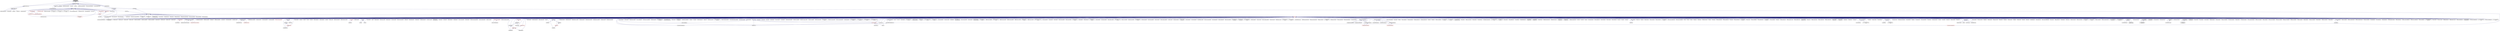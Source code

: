 digraph "parcelport_factory_base.hpp"
{
  edge [fontname="Helvetica",fontsize="10",labelfontname="Helvetica",labelfontsize="10"];
  node [fontname="Helvetica",fontsize="10",shape=record];
  Node20 [label="parcelport_factory\l_base.hpp",height=0.2,width=0.4,color="black", fillcolor="grey75", style="filled", fontcolor="black"];
  Node20 -> Node21 [dir="back",color="midnightblue",fontsize="10",style="solid",fontname="Helvetica"];
  Node21 [label="parcelport_factory.hpp",height=0.2,width=0.4,color="black", fillcolor="white", style="filled",URL="$d6/d96/parcelport__factory_8hpp.html"];
  Node21 -> Node22 [dir="back",color="midnightblue",fontsize="10",style="solid",fontname="Helvetica"];
  Node22 [label="parcelport_libfabric.cpp",height=0.2,width=0.4,color="black", fillcolor="white", style="filled",URL="$de/d4f/parcelport__libfabric_8cpp.html"];
  Node21 -> Node23 [dir="back",color="midnightblue",fontsize="10",style="solid",fontname="Helvetica"];
  Node23 [label="parcelport_libfabric.hpp",height=0.2,width=0.4,color="black", fillcolor="white", style="filled",URL="$d2/da5/parcelport__libfabric_8hpp.html"];
  Node23 -> Node22 [dir="back",color="midnightblue",fontsize="10",style="solid",fontname="Helvetica"];
  Node23 -> Node24 [dir="back",color="midnightblue",fontsize="10",style="solid",fontname="Helvetica"];
  Node24 [label="receiver.cpp",height=0.2,width=0.4,color="black", fillcolor="white", style="filled",URL="$d9/d77/receiver_8cpp.html"];
  Node23 -> Node25 [dir="back",color="midnightblue",fontsize="10",style="solid",fontname="Helvetica"];
  Node25 [label="rma_receiver.cpp",height=0.2,width=0.4,color="black", fillcolor="white", style="filled",URL="$d8/d71/rma__receiver_8cpp.html"];
  Node23 -> Node26 [dir="back",color="midnightblue",fontsize="10",style="solid",fontname="Helvetica"];
  Node26 [label="sender.cpp",height=0.2,width=0.4,color="black", fillcolor="white", style="filled",URL="$d3/df1/sender_8cpp.html"];
  Node20 -> Node27 [dir="back",color="midnightblue",fontsize="10",style="solid",fontname="Helvetica"];
  Node27 [label="parcelhandler.hpp",height=0.2,width=0.4,color="black", fillcolor="white", style="filled",URL="$da/d9b/parcelhandler_8hpp.html"];
  Node27 -> Node28 [dir="back",color="midnightblue",fontsize="10",style="solid",fontname="Helvetica"];
  Node28 [label="parcelset.hpp",height=0.2,width=0.4,color="black", fillcolor="white", style="filled",URL="$d3/df9/parcelset_8hpp.html"];
  Node28 -> Node29 [dir="back",color="midnightblue",fontsize="10",style="solid",fontname="Helvetica"];
  Node29 [label="runtime.hpp",height=0.2,width=0.4,color="black", fillcolor="white", style="filled",URL="$d5/d15/include_2runtime_8hpp.html"];
  Node29 -> Node30 [dir="back",color="midnightblue",fontsize="10",style="solid",fontname="Helvetica"];
  Node30 [label="async_io_action.cpp",height=0.2,width=0.4,color="black", fillcolor="white", style="filled",URL="$d3/df5/async__io__action_8cpp.html"];
  Node29 -> Node31 [dir="back",color="midnightblue",fontsize="10",style="solid",fontname="Helvetica"];
  Node31 [label="async_io_external.cpp",height=0.2,width=0.4,color="black", fillcolor="white", style="filled",URL="$da/d9a/async__io__external_8cpp.html"];
  Node29 -> Node32 [dir="back",color="midnightblue",fontsize="10",style="solid",fontname="Helvetica"];
  Node32 [label="async_io_low_level.cpp",height=0.2,width=0.4,color="black", fillcolor="white", style="filled",URL="$dc/d10/async__io__low__level_8cpp.html"];
  Node29 -> Node33 [dir="back",color="midnightblue",fontsize="10",style="solid",fontname="Helvetica"];
  Node33 [label="async_io_simple.cpp",height=0.2,width=0.4,color="black", fillcolor="white", style="filled",URL="$da/db7/async__io__simple_8cpp.html"];
  Node29 -> Node34 [dir="back",color="midnightblue",fontsize="10",style="solid",fontname="Helvetica"];
  Node34 [label="rnd_future_reduce.cpp",height=0.2,width=0.4,color="black", fillcolor="white", style="filled",URL="$d1/db5/rnd__future__reduce_8cpp.html"];
  Node29 -> Node35 [dir="back",color="midnightblue",fontsize="10",style="solid",fontname="Helvetica"];
  Node35 [label="oversubscribing_resource\l_partitioner.cpp",height=0.2,width=0.4,color="black", fillcolor="white", style="filled",URL="$dd/dee/oversubscribing__resource__partitioner_8cpp.html"];
  Node29 -> Node36 [dir="back",color="midnightblue",fontsize="10",style="solid",fontname="Helvetica"];
  Node36 [label="system_characteristics.hpp",height=0.2,width=0.4,color="black", fillcolor="white", style="filled",URL="$d0/d07/system__characteristics_8hpp.html"];
  Node36 -> Node35 [dir="back",color="midnightblue",fontsize="10",style="solid",fontname="Helvetica"];
  Node36 -> Node37 [dir="back",color="midnightblue",fontsize="10",style="solid",fontname="Helvetica"];
  Node37 [label="simple_resource_partitioner.cpp",height=0.2,width=0.4,color="black", fillcolor="white", style="filled",URL="$d5/df9/simple__resource__partitioner_8cpp.html"];
  Node29 -> Node37 [dir="back",color="midnightblue",fontsize="10",style="solid",fontname="Helvetica"];
  Node29 -> Node38 [dir="back",color="midnightblue",fontsize="10",style="solid",fontname="Helvetica"];
  Node38 [label="hpx.hpp",height=0.2,width=0.4,color="red", fillcolor="white", style="filled",URL="$d0/daa/hpx_8hpp.html"];
  Node38 -> Node39 [dir="back",color="midnightblue",fontsize="10",style="solid",fontname="Helvetica"];
  Node39 [label="1d_stencil_1.cpp",height=0.2,width=0.4,color="black", fillcolor="white", style="filled",URL="$d2/db1/1d__stencil__1_8cpp.html"];
  Node38 -> Node40 [dir="back",color="midnightblue",fontsize="10",style="solid",fontname="Helvetica"];
  Node40 [label="1d_stencil_2.cpp",height=0.2,width=0.4,color="black", fillcolor="white", style="filled",URL="$d3/dd1/1d__stencil__2_8cpp.html"];
  Node38 -> Node41 [dir="back",color="midnightblue",fontsize="10",style="solid",fontname="Helvetica"];
  Node41 [label="1d_stencil_3.cpp",height=0.2,width=0.4,color="black", fillcolor="white", style="filled",URL="$db/d19/1d__stencil__3_8cpp.html"];
  Node38 -> Node42 [dir="back",color="midnightblue",fontsize="10",style="solid",fontname="Helvetica"];
  Node42 [label="1d_stencil_4.cpp",height=0.2,width=0.4,color="black", fillcolor="white", style="filled",URL="$d1/d7d/1d__stencil__4_8cpp.html"];
  Node38 -> Node43 [dir="back",color="midnightblue",fontsize="10",style="solid",fontname="Helvetica"];
  Node43 [label="1d_stencil_4_parallel.cpp",height=0.2,width=0.4,color="black", fillcolor="white", style="filled",URL="$d6/d05/1d__stencil__4__parallel_8cpp.html"];
  Node38 -> Node44 [dir="back",color="midnightblue",fontsize="10",style="solid",fontname="Helvetica"];
  Node44 [label="1d_stencil_4_repart.cpp",height=0.2,width=0.4,color="black", fillcolor="white", style="filled",URL="$d0/d6b/1d__stencil__4__repart_8cpp.html"];
  Node38 -> Node45 [dir="back",color="midnightblue",fontsize="10",style="solid",fontname="Helvetica"];
  Node45 [label="1d_stencil_4_throttle.cpp",height=0.2,width=0.4,color="black", fillcolor="white", style="filled",URL="$d6/de5/1d__stencil__4__throttle_8cpp.html"];
  Node38 -> Node46 [dir="back",color="midnightblue",fontsize="10",style="solid",fontname="Helvetica"];
  Node46 [label="1d_stencil_5.cpp",height=0.2,width=0.4,color="black", fillcolor="white", style="filled",URL="$d7/d2a/1d__stencil__5_8cpp.html"];
  Node38 -> Node47 [dir="back",color="midnightblue",fontsize="10",style="solid",fontname="Helvetica"];
  Node47 [label="1d_stencil_6.cpp",height=0.2,width=0.4,color="black", fillcolor="white", style="filled",URL="$db/de7/1d__stencil__6_8cpp.html"];
  Node38 -> Node48 [dir="back",color="midnightblue",fontsize="10",style="solid",fontname="Helvetica"];
  Node48 [label="1d_stencil_7.cpp",height=0.2,width=0.4,color="black", fillcolor="white", style="filled",URL="$d4/d5a/1d__stencil__7_8cpp.html"];
  Node38 -> Node49 [dir="back",color="midnightblue",fontsize="10",style="solid",fontname="Helvetica"];
  Node49 [label="1d_stencil_8.cpp",height=0.2,width=0.4,color="black", fillcolor="white", style="filled",URL="$df/de0/1d__stencil__8_8cpp.html"];
  Node38 -> Node50 [dir="back",color="midnightblue",fontsize="10",style="solid",fontname="Helvetica"];
  Node50 [label="accumulator.cpp",height=0.2,width=0.4,color="black", fillcolor="white", style="filled",URL="$d1/d81/accumulator_8cpp.html"];
  Node38 -> Node51 [dir="back",color="midnightblue",fontsize="10",style="solid",fontname="Helvetica"];
  Node51 [label="accumulator.hpp",height=0.2,width=0.4,color="red", fillcolor="white", style="filled",URL="$d4/d9d/server_2accumulator_8hpp.html"];
  Node51 -> Node50 [dir="back",color="midnightblue",fontsize="10",style="solid",fontname="Helvetica"];
  Node38 -> Node54 [dir="back",color="midnightblue",fontsize="10",style="solid",fontname="Helvetica"];
  Node54 [label="template_function_accumulator.hpp",height=0.2,width=0.4,color="black", fillcolor="white", style="filled",URL="$d7/da6/server_2template__function__accumulator_8hpp.html"];
  Node54 -> Node55 [dir="back",color="midnightblue",fontsize="10",style="solid",fontname="Helvetica"];
  Node55 [label="template_function_accumulator.cpp",height=0.2,width=0.4,color="black", fillcolor="white", style="filled",URL="$d5/d02/template__function__accumulator_8cpp.html"];
  Node54 -> Node56 [dir="back",color="midnightblue",fontsize="10",style="solid",fontname="Helvetica"];
  Node56 [label="template_function_accumulator.hpp",height=0.2,width=0.4,color="red", fillcolor="white", style="filled",URL="$d3/de9/template__function__accumulator_8hpp.html"];
  Node38 -> Node58 [dir="back",color="midnightblue",fontsize="10",style="solid",fontname="Helvetica"];
  Node58 [label="template_accumulator.cpp",height=0.2,width=0.4,color="black", fillcolor="white", style="filled",URL="$d0/d4a/template__accumulator_8cpp.html"];
  Node38 -> Node55 [dir="back",color="midnightblue",fontsize="10",style="solid",fontname="Helvetica"];
  Node38 -> Node56 [dir="back",color="midnightblue",fontsize="10",style="solid",fontname="Helvetica"];
  Node38 -> Node59 [dir="back",color="midnightblue",fontsize="10",style="solid",fontname="Helvetica"];
  Node59 [label="allgather_module.cpp",height=0.2,width=0.4,color="black", fillcolor="white", style="filled",URL="$df/de4/allgather__module_8cpp.html"];
  Node38 -> Node60 [dir="back",color="midnightblue",fontsize="10",style="solid",fontname="Helvetica"];
  Node60 [label="allgather.cpp",height=0.2,width=0.4,color="black", fillcolor="white", style="filled",URL="$d7/d06/allgather_8cpp.html"];
  Node38 -> Node61 [dir="back",color="midnightblue",fontsize="10",style="solid",fontname="Helvetica"];
  Node61 [label="allgather_and_gate.cpp",height=0.2,width=0.4,color="black", fillcolor="white", style="filled",URL="$d1/d56/allgather__and__gate_8cpp.html"];
  Node38 -> Node62 [dir="back",color="midnightblue",fontsize="10",style="solid",fontname="Helvetica"];
  Node62 [label="ag_client.cpp",height=0.2,width=0.4,color="black", fillcolor="white", style="filled",URL="$d4/d5d/ag__client_8cpp.html"];
  Node38 -> Node63 [dir="back",color="midnightblue",fontsize="10",style="solid",fontname="Helvetica"];
  Node63 [label="hpx_thread_phase.cpp",height=0.2,width=0.4,color="black", fillcolor="white", style="filled",URL="$d5/dca/hpx__thread__phase_8cpp.html"];
  Node38 -> Node64 [dir="back",color="midnightblue",fontsize="10",style="solid",fontname="Helvetica"];
  Node64 [label="os_thread_num.cpp",height=0.2,width=0.4,color="black", fillcolor="white", style="filled",URL="$d2/dfb/os__thread__num_8cpp.html"];
  Node38 -> Node65 [dir="back",color="midnightblue",fontsize="10",style="solid",fontname="Helvetica"];
  Node65 [label="cancelable_action.cpp",height=0.2,width=0.4,color="black", fillcolor="white", style="filled",URL="$d5/d0c/cancelable__action_8cpp.html"];
  Node38 -> Node66 [dir="back",color="midnightblue",fontsize="10",style="solid",fontname="Helvetica"];
  Node66 [label="cancelable_action.hpp",height=0.2,width=0.4,color="black", fillcolor="white", style="filled",URL="$d5/d4d/server_2cancelable__action_8hpp.html"];
  Node66 -> Node65 [dir="back",color="midnightblue",fontsize="10",style="solid",fontname="Helvetica"];
  Node66 -> Node67 [dir="back",color="midnightblue",fontsize="10",style="solid",fontname="Helvetica"];
  Node67 [label="cancelable_action.hpp",height=0.2,width=0.4,color="red", fillcolor="white", style="filled",URL="$d0/da3/stubs_2cancelable__action_8hpp.html"];
  Node38 -> Node67 [dir="back",color="midnightblue",fontsize="10",style="solid",fontname="Helvetica"];
  Node38 -> Node69 [dir="back",color="midnightblue",fontsize="10",style="solid",fontname="Helvetica"];
  Node69 [label="cancelable_action_client.cpp",height=0.2,width=0.4,color="black", fillcolor="white", style="filled",URL="$d1/db8/cancelable__action__client_8cpp.html"];
  Node38 -> Node70 [dir="back",color="midnightblue",fontsize="10",style="solid",fontname="Helvetica"];
  Node70 [label="cublas_matmul.cpp",height=0.2,width=0.4,color="black", fillcolor="white", style="filled",URL="$dd/d84/cublas__matmul_8cpp.html"];
  Node38 -> Node71 [dir="back",color="midnightblue",fontsize="10",style="solid",fontname="Helvetica"];
  Node71 [label="win_perf_counters.cpp",height=0.2,width=0.4,color="black", fillcolor="white", style="filled",URL="$d8/d11/win__perf__counters_8cpp.html"];
  Node38 -> Node72 [dir="back",color="midnightblue",fontsize="10",style="solid",fontname="Helvetica"];
  Node72 [label="win_perf_counters.hpp",height=0.2,width=0.4,color="black", fillcolor="white", style="filled",URL="$d5/da7/win__perf__counters_8hpp.html"];
  Node38 -> Node73 [dir="back",color="midnightblue",fontsize="10",style="solid",fontname="Helvetica"];
  Node73 [label="hello_world_component.hpp",height=0.2,width=0.4,color="red", fillcolor="white", style="filled",URL="$df/df0/hello__world__component_8hpp.html"];
  Node38 -> Node76 [dir="back",color="midnightblue",fontsize="10",style="solid",fontname="Helvetica"];
  Node76 [label="interpolate1d.cpp",height=0.2,width=0.4,color="black", fillcolor="white", style="filled",URL="$d0/d05/interpolate1d_8cpp.html"];
  Node38 -> Node77 [dir="back",color="midnightblue",fontsize="10",style="solid",fontname="Helvetica"];
  Node77 [label="partition.hpp",height=0.2,width=0.4,color="black", fillcolor="white", style="filled",URL="$d0/d7a/examples_2interpolate1d_2interpolate1d_2partition_8hpp.html"];
  Node77 -> Node76 [dir="back",color="midnightblue",fontsize="10",style="solid",fontname="Helvetica"];
  Node77 -> Node78 [dir="back",color="midnightblue",fontsize="10",style="solid",fontname="Helvetica"];
  Node78 [label="interpolate1d.hpp",height=0.2,width=0.4,color="red", fillcolor="white", style="filled",URL="$d4/dc7/interpolate1d_8hpp.html"];
  Node78 -> Node76 [dir="back",color="midnightblue",fontsize="10",style="solid",fontname="Helvetica"];
  Node38 -> Node80 [dir="back",color="midnightblue",fontsize="10",style="solid",fontname="Helvetica"];
  Node80 [label="partition.hpp",height=0.2,width=0.4,color="black", fillcolor="white", style="filled",URL="$d0/dff/examples_2interpolate1d_2interpolate1d_2server_2partition_8hpp.html"];
  Node80 -> Node77 [dir="back",color="midnightblue",fontsize="10",style="solid",fontname="Helvetica"];
  Node80 -> Node81 [dir="back",color="midnightblue",fontsize="10",style="solid",fontname="Helvetica"];
  Node81 [label="partition.cpp",height=0.2,width=0.4,color="black", fillcolor="white", style="filled",URL="$d0/d4f/examples_2interpolate1d_2interpolate1d_2server_2partition_8cpp.html"];
  Node38 -> Node78 [dir="back",color="midnightblue",fontsize="10",style="solid",fontname="Helvetica"];
  Node38 -> Node82 [dir="back",color="midnightblue",fontsize="10",style="solid",fontname="Helvetica"];
  Node82 [label="read_values.cpp",height=0.2,width=0.4,color="black", fillcolor="white", style="filled",URL="$d0/d8c/interpolate1d_2interpolate1d_2read__values_8cpp.html"];
  Node38 -> Node81 [dir="back",color="midnightblue",fontsize="10",style="solid",fontname="Helvetica"];
  Node38 -> Node83 [dir="back",color="midnightblue",fontsize="10",style="solid",fontname="Helvetica"];
  Node83 [label="jacobi.cpp",height=0.2,width=0.4,color="black", fillcolor="white", style="filled",URL="$d2/d27/jacobi_8cpp.html"];
  Node38 -> Node84 [dir="back",color="midnightblue",fontsize="10",style="solid",fontname="Helvetica"];
  Node84 [label="grid.cpp",height=0.2,width=0.4,color="black", fillcolor="white", style="filled",URL="$d6/d1b/jacobi__component_2grid_8cpp.html"];
  Node38 -> Node85 [dir="back",color="midnightblue",fontsize="10",style="solid",fontname="Helvetica"];
  Node85 [label="row.cpp",height=0.2,width=0.4,color="black", fillcolor="white", style="filled",URL="$d3/d86/server_2row_8cpp.html"];
  Node38 -> Node86 [dir="back",color="midnightblue",fontsize="10",style="solid",fontname="Helvetica"];
  Node86 [label="solver.cpp",height=0.2,width=0.4,color="black", fillcolor="white", style="filled",URL="$d6/d94/solver_8cpp.html"];
  Node38 -> Node87 [dir="back",color="midnightblue",fontsize="10",style="solid",fontname="Helvetica"];
  Node87 [label="stencil_iterator.cpp",height=0.2,width=0.4,color="black", fillcolor="white", style="filled",URL="$d6/de1/server_2stencil__iterator_8cpp.html"];
  Node38 -> Node88 [dir="back",color="midnightblue",fontsize="10",style="solid",fontname="Helvetica"];
  Node88 [label="stencil_iterator.cpp",height=0.2,width=0.4,color="black", fillcolor="white", style="filled",URL="$d7/d71/stencil__iterator_8cpp.html"];
  Node38 -> Node89 [dir="back",color="midnightblue",fontsize="10",style="solid",fontname="Helvetica"];
  Node89 [label="jacobi.cpp",height=0.2,width=0.4,color="black", fillcolor="white", style="filled",URL="$d3/d44/smp_2jacobi_8cpp.html"];
  Node38 -> Node90 [dir="back",color="midnightblue",fontsize="10",style="solid",fontname="Helvetica"];
  Node90 [label="jacobi_hpx.cpp",height=0.2,width=0.4,color="black", fillcolor="white", style="filled",URL="$d8/d72/jacobi__hpx_8cpp.html"];
  Node38 -> Node91 [dir="back",color="midnightblue",fontsize="10",style="solid",fontname="Helvetica"];
  Node91 [label="jacobi_nonuniform.cpp",height=0.2,width=0.4,color="black", fillcolor="white", style="filled",URL="$dd/ddc/jacobi__nonuniform_8cpp.html"];
  Node38 -> Node92 [dir="back",color="midnightblue",fontsize="10",style="solid",fontname="Helvetica"];
  Node92 [label="jacobi_nonuniform_hpx.cpp",height=0.2,width=0.4,color="black", fillcolor="white", style="filled",URL="$de/d56/jacobi__nonuniform__hpx_8cpp.html"];
  Node38 -> Node93 [dir="back",color="midnightblue",fontsize="10",style="solid",fontname="Helvetica"];
  Node93 [label="nqueen.cpp",height=0.2,width=0.4,color="black", fillcolor="white", style="filled",URL="$db/dca/nqueen_8cpp.html"];
  Node38 -> Node94 [dir="back",color="midnightblue",fontsize="10",style="solid",fontname="Helvetica"];
  Node94 [label="nqueen.hpp",height=0.2,width=0.4,color="red", fillcolor="white", style="filled",URL="$de/d58/server_2nqueen_8hpp.html"];
  Node94 -> Node93 [dir="back",color="midnightblue",fontsize="10",style="solid",fontname="Helvetica"];
  Node38 -> Node97 [dir="back",color="midnightblue",fontsize="10",style="solid",fontname="Helvetica"];
  Node97 [label="nqueen_client.cpp",height=0.2,width=0.4,color="black", fillcolor="white", style="filled",URL="$d3/d5e/nqueen__client_8cpp.html"];
  Node38 -> Node98 [dir="back",color="midnightblue",fontsize="10",style="solid",fontname="Helvetica"];
  Node98 [label="sine.cpp",height=0.2,width=0.4,color="black", fillcolor="white", style="filled",URL="$d3/d0d/server_2sine_8cpp.html"];
  Node38 -> Node99 [dir="back",color="midnightblue",fontsize="10",style="solid",fontname="Helvetica"];
  Node99 [label="sine.hpp",height=0.2,width=0.4,color="black", fillcolor="white", style="filled",URL="$d8/dac/sine_8hpp.html"];
  Node99 -> Node98 [dir="back",color="midnightblue",fontsize="10",style="solid",fontname="Helvetica"];
  Node99 -> Node100 [dir="back",color="midnightblue",fontsize="10",style="solid",fontname="Helvetica"];
  Node100 [label="sine.cpp",height=0.2,width=0.4,color="black", fillcolor="white", style="filled",URL="$d5/dd8/sine_8cpp.html"];
  Node38 -> Node100 [dir="back",color="midnightblue",fontsize="10",style="solid",fontname="Helvetica"];
  Node38 -> Node101 [dir="back",color="midnightblue",fontsize="10",style="solid",fontname="Helvetica"];
  Node101 [label="sine_client.cpp",height=0.2,width=0.4,color="black", fillcolor="white", style="filled",URL="$db/d62/sine__client_8cpp.html"];
  Node38 -> Node102 [dir="back",color="midnightblue",fontsize="10",style="solid",fontname="Helvetica"];
  Node102 [label="qt.cpp",height=0.2,width=0.4,color="black", fillcolor="white", style="filled",URL="$df/d90/qt_8cpp.html"];
  Node38 -> Node103 [dir="back",color="midnightblue",fontsize="10",style="solid",fontname="Helvetica"];
  Node103 [label="queue_client.cpp",height=0.2,width=0.4,color="black", fillcolor="white", style="filled",URL="$d7/d96/queue__client_8cpp.html"];
  Node38 -> Node104 [dir="back",color="midnightblue",fontsize="10",style="solid",fontname="Helvetica"];
  Node104 [label="customize_async.cpp",height=0.2,width=0.4,color="black", fillcolor="white", style="filled",URL="$d0/d82/customize__async_8cpp.html"];
  Node38 -> Node105 [dir="back",color="midnightblue",fontsize="10",style="solid",fontname="Helvetica"];
  Node105 [label="data_actions.cpp",height=0.2,width=0.4,color="black", fillcolor="white", style="filled",URL="$dc/d68/data__actions_8cpp.html"];
  Node38 -> Node106 [dir="back",color="midnightblue",fontsize="10",style="solid",fontname="Helvetica"];
  Node106 [label="error_handling.cpp",height=0.2,width=0.4,color="black", fillcolor="white", style="filled",URL="$d9/d96/error__handling_8cpp.html"];
  Node38 -> Node107 [dir="back",color="midnightblue",fontsize="10",style="solid",fontname="Helvetica"];
  Node107 [label="event_synchronization.cpp",height=0.2,width=0.4,color="black", fillcolor="white", style="filled",URL="$d0/d35/event__synchronization_8cpp.html"];
  Node38 -> Node108 [dir="back",color="midnightblue",fontsize="10",style="solid",fontname="Helvetica"];
  Node108 [label="factorial.cpp",height=0.2,width=0.4,color="black", fillcolor="white", style="filled",URL="$d9/d00/factorial_8cpp.html"];
  Node38 -> Node109 [dir="back",color="midnightblue",fontsize="10",style="solid",fontname="Helvetica"];
  Node109 [label="file_serialization.cpp",height=0.2,width=0.4,color="black", fillcolor="white", style="filled",URL="$de/d58/file__serialization_8cpp.html"];
  Node38 -> Node110 [dir="back",color="midnightblue",fontsize="10",style="solid",fontname="Helvetica"];
  Node110 [label="init_globally.cpp",height=0.2,width=0.4,color="black", fillcolor="white", style="filled",URL="$d6/dad/init__globally_8cpp.html"];
  Node38 -> Node111 [dir="back",color="midnightblue",fontsize="10",style="solid",fontname="Helvetica"];
  Node111 [label="interest_calculator.cpp",height=0.2,width=0.4,color="black", fillcolor="white", style="filled",URL="$d2/d86/interest__calculator_8cpp.html"];
  Node38 -> Node112 [dir="back",color="midnightblue",fontsize="10",style="solid",fontname="Helvetica"];
  Node112 [label="non_atomic_rma.cpp",height=0.2,width=0.4,color="black", fillcolor="white", style="filled",URL="$d7/d8b/non__atomic__rma_8cpp.html"];
  Node38 -> Node113 [dir="back",color="midnightblue",fontsize="10",style="solid",fontname="Helvetica"];
  Node113 [label="partitioned_vector\l_spmd_foreach.cpp",height=0.2,width=0.4,color="black", fillcolor="white", style="filled",URL="$db/d7c/partitioned__vector__spmd__foreach_8cpp.html"];
  Node38 -> Node114 [dir="back",color="midnightblue",fontsize="10",style="solid",fontname="Helvetica"];
  Node114 [label="pipeline1.cpp",height=0.2,width=0.4,color="black", fillcolor="white", style="filled",URL="$d5/d77/pipeline1_8cpp.html"];
  Node38 -> Node115 [dir="back",color="midnightblue",fontsize="10",style="solid",fontname="Helvetica"];
  Node115 [label="quicksort.cpp",height=0.2,width=0.4,color="black", fillcolor="white", style="filled",URL="$d3/d1e/quicksort_8cpp.html"];
  Node38 -> Node116 [dir="back",color="midnightblue",fontsize="10",style="solid",fontname="Helvetica"];
  Node116 [label="receive_buffer.cpp",height=0.2,width=0.4,color="black", fillcolor="white", style="filled",URL="$d7/d10/receive__buffer_8cpp.html"];
  Node38 -> Node117 [dir="back",color="midnightblue",fontsize="10",style="solid",fontname="Helvetica"];
  Node117 [label="safe_object.cpp",height=0.2,width=0.4,color="black", fillcolor="white", style="filled",URL="$dd/d52/safe__object_8cpp.html"];
  Node38 -> Node118 [dir="back",color="midnightblue",fontsize="10",style="solid",fontname="Helvetica"];
  Node118 [label="sort_by_key_demo.cpp",height=0.2,width=0.4,color="black", fillcolor="white", style="filled",URL="$da/d20/sort__by__key__demo_8cpp.html"];
  Node38 -> Node119 [dir="back",color="midnightblue",fontsize="10",style="solid",fontname="Helvetica"];
  Node119 [label="timed_wake.cpp",height=0.2,width=0.4,color="black", fillcolor="white", style="filled",URL="$d8/df9/timed__wake_8cpp.html"];
  Node38 -> Node120 [dir="back",color="midnightblue",fontsize="10",style="solid",fontname="Helvetica"];
  Node120 [label="vector_counting_dotproduct.cpp",height=0.2,width=0.4,color="black", fillcolor="white", style="filled",URL="$df/de9/vector__counting__dotproduct_8cpp.html"];
  Node38 -> Node121 [dir="back",color="midnightblue",fontsize="10",style="solid",fontname="Helvetica"];
  Node121 [label="vector_zip_dotproduct.cpp",height=0.2,width=0.4,color="black", fillcolor="white", style="filled",URL="$dc/d18/vector__zip__dotproduct_8cpp.html"];
  Node38 -> Node122 [dir="back",color="midnightblue",fontsize="10",style="solid",fontname="Helvetica"];
  Node122 [label="zerocopy_rdma.cpp",height=0.2,width=0.4,color="black", fillcolor="white", style="filled",URL="$d1/dad/zerocopy__rdma_8cpp.html"];
  Node38 -> Node123 [dir="back",color="midnightblue",fontsize="10",style="solid",fontname="Helvetica"];
  Node123 [label="random_mem_access.cpp",height=0.2,width=0.4,color="black", fillcolor="white", style="filled",URL="$d1/d51/random__mem__access_8cpp.html"];
  Node38 -> Node124 [dir="back",color="midnightblue",fontsize="10",style="solid",fontname="Helvetica"];
  Node124 [label="random_mem_access.hpp",height=0.2,width=0.4,color="red", fillcolor="white", style="filled",URL="$d0/d19/server_2random__mem__access_8hpp.html"];
  Node124 -> Node123 [dir="back",color="midnightblue",fontsize="10",style="solid",fontname="Helvetica"];
  Node38 -> Node127 [dir="back",color="midnightblue",fontsize="10",style="solid",fontname="Helvetica"];
  Node127 [label="random_mem_access_client.cpp",height=0.2,width=0.4,color="black", fillcolor="white", style="filled",URL="$df/d1b/random__mem__access__client_8cpp.html"];
  Node38 -> Node35 [dir="back",color="midnightblue",fontsize="10",style="solid",fontname="Helvetica"];
  Node38 -> Node37 [dir="back",color="midnightblue",fontsize="10",style="solid",fontname="Helvetica"];
  Node38 -> Node128 [dir="back",color="midnightblue",fontsize="10",style="solid",fontname="Helvetica"];
  Node128 [label="dimension.hpp",height=0.2,width=0.4,color="red", fillcolor="white", style="filled",URL="$d6/d39/sheneos_2sheneos_2dimension_8hpp.html"];
  Node128 -> Node134 [dir="back",color="midnightblue",fontsize="10",style="solid",fontname="Helvetica"];
  Node134 [label="partition3d.hpp",height=0.2,width=0.4,color="black", fillcolor="white", style="filled",URL="$dd/dbf/server_2partition3d_8hpp.html"];
  Node134 -> Node135 [dir="back",color="midnightblue",fontsize="10",style="solid",fontname="Helvetica"];
  Node135 [label="partition3d.hpp",height=0.2,width=0.4,color="black", fillcolor="white", style="filled",URL="$d1/d50/partition3d_8hpp.html"];
  Node135 -> Node131 [dir="back",color="midnightblue",fontsize="10",style="solid",fontname="Helvetica"];
  Node131 [label="interpolator.cpp",height=0.2,width=0.4,color="black", fillcolor="white", style="filled",URL="$d5/d02/interpolator_8cpp.html"];
  Node135 -> Node136 [dir="back",color="midnightblue",fontsize="10",style="solid",fontname="Helvetica"];
  Node136 [label="interpolator.hpp",height=0.2,width=0.4,color="red", fillcolor="white", style="filled",URL="$dc/d3b/interpolator_8hpp.html"];
  Node136 -> Node131 [dir="back",color="midnightblue",fontsize="10",style="solid",fontname="Helvetica"];
  Node136 -> Node139 [dir="back",color="midnightblue",fontsize="10",style="solid",fontname="Helvetica"];
  Node139 [label="sheneos_test.cpp",height=0.2,width=0.4,color="black", fillcolor="white", style="filled",URL="$d4/d6e/sheneos__test_8cpp.html"];
  Node134 -> Node133 [dir="back",color="midnightblue",fontsize="10",style="solid",fontname="Helvetica"];
  Node133 [label="partition3d.cpp",height=0.2,width=0.4,color="black", fillcolor="white", style="filled",URL="$de/d70/partition3d_8cpp.html"];
  Node38 -> Node131 [dir="back",color="midnightblue",fontsize="10",style="solid",fontname="Helvetica"];
  Node38 -> Node135 [dir="back",color="midnightblue",fontsize="10",style="solid",fontname="Helvetica"];
  Node38 -> Node134 [dir="back",color="midnightblue",fontsize="10",style="solid",fontname="Helvetica"];
  Node38 -> Node136 [dir="back",color="midnightblue",fontsize="10",style="solid",fontname="Helvetica"];
  Node38 -> Node140 [dir="back",color="midnightblue",fontsize="10",style="solid",fontname="Helvetica"];
  Node140 [label="configuration.hpp",height=0.2,width=0.4,color="red", fillcolor="white", style="filled",URL="$dc/d0a/configuration_8hpp.html"];
  Node140 -> Node136 [dir="back",color="midnightblue",fontsize="10",style="solid",fontname="Helvetica"];
  Node38 -> Node132 [dir="back",color="midnightblue",fontsize="10",style="solid",fontname="Helvetica"];
  Node132 [label="read_values.cpp",height=0.2,width=0.4,color="black", fillcolor="white", style="filled",URL="$d7/da4/sheneos_2sheneos_2read__values_8cpp.html"];
  Node38 -> Node133 [dir="back",color="midnightblue",fontsize="10",style="solid",fontname="Helvetica"];
  Node38 -> Node139 [dir="back",color="midnightblue",fontsize="10",style="solid",fontname="Helvetica"];
  Node38 -> Node142 [dir="back",color="midnightblue",fontsize="10",style="solid",fontname="Helvetica"];
  Node142 [label="startup_shutdown.cpp",height=0.2,width=0.4,color="black", fillcolor="white", style="filled",URL="$d3/dfc/server_2startup__shutdown_8cpp.html"];
  Node38 -> Node143 [dir="back",color="midnightblue",fontsize="10",style="solid",fontname="Helvetica"];
  Node143 [label="startup_shutdown.cpp",height=0.2,width=0.4,color="black", fillcolor="white", style="filled",URL="$d0/ddb/startup__shutdown_8cpp.html"];
  Node38 -> Node144 [dir="back",color="midnightblue",fontsize="10",style="solid",fontname="Helvetica"];
  Node144 [label="spin.cpp",height=0.2,width=0.4,color="black", fillcolor="white", style="filled",URL="$d7/df2/spin_8cpp.html"];
  Node38 -> Node145 [dir="back",color="midnightblue",fontsize="10",style="solid",fontname="Helvetica"];
  Node145 [label="throttle.cpp",height=0.2,width=0.4,color="black", fillcolor="white", style="filled",URL="$de/d56/server_2throttle_8cpp.html"];
  Node38 -> Node146 [dir="back",color="midnightblue",fontsize="10",style="solid",fontname="Helvetica"];
  Node146 [label="throttle.hpp",height=0.2,width=0.4,color="black", fillcolor="white", style="filled",URL="$db/dc9/server_2throttle_8hpp.html"];
  Node146 -> Node145 [dir="back",color="midnightblue",fontsize="10",style="solid",fontname="Helvetica"];
  Node146 -> Node147 [dir="back",color="midnightblue",fontsize="10",style="solid",fontname="Helvetica"];
  Node147 [label="throttle.hpp",height=0.2,width=0.4,color="black", fillcolor="white", style="filled",URL="$d5/dec/stubs_2throttle_8hpp.html"];
  Node147 -> Node148 [dir="back",color="midnightblue",fontsize="10",style="solid",fontname="Helvetica"];
  Node148 [label="throttle.hpp",height=0.2,width=0.4,color="red", fillcolor="white", style="filled",URL="$d2/d2e/throttle_8hpp.html"];
  Node148 -> Node149 [dir="back",color="midnightblue",fontsize="10",style="solid",fontname="Helvetica"];
  Node149 [label="throttle.cpp",height=0.2,width=0.4,color="black", fillcolor="white", style="filled",URL="$db/d02/throttle_8cpp.html"];
  Node38 -> Node147 [dir="back",color="midnightblue",fontsize="10",style="solid",fontname="Helvetica"];
  Node38 -> Node149 [dir="back",color="midnightblue",fontsize="10",style="solid",fontname="Helvetica"];
  Node38 -> Node148 [dir="back",color="midnightblue",fontsize="10",style="solid",fontname="Helvetica"];
  Node38 -> Node151 [dir="back",color="midnightblue",fontsize="10",style="solid",fontname="Helvetica"];
  Node151 [label="transpose_await.cpp",height=0.2,width=0.4,color="black", fillcolor="white", style="filled",URL="$de/d68/transpose__await_8cpp.html"];
  Node38 -> Node152 [dir="back",color="midnightblue",fontsize="10",style="solid",fontname="Helvetica"];
  Node152 [label="transpose_block.cpp",height=0.2,width=0.4,color="black", fillcolor="white", style="filled",URL="$d0/de1/transpose__block_8cpp.html"];
  Node38 -> Node153 [dir="back",color="midnightblue",fontsize="10",style="solid",fontname="Helvetica"];
  Node153 [label="transpose_block_numa.cpp",height=0.2,width=0.4,color="black", fillcolor="white", style="filled",URL="$dd/d3b/transpose__block__numa_8cpp.html"];
  Node38 -> Node154 [dir="back",color="midnightblue",fontsize="10",style="solid",fontname="Helvetica"];
  Node154 [label="transpose_serial.cpp",height=0.2,width=0.4,color="black", fillcolor="white", style="filled",URL="$db/d74/transpose__serial_8cpp.html"];
  Node38 -> Node155 [dir="back",color="midnightblue",fontsize="10",style="solid",fontname="Helvetica"];
  Node155 [label="transpose_serial_block.cpp",height=0.2,width=0.4,color="black", fillcolor="white", style="filled",URL="$d8/daa/transpose__serial__block_8cpp.html"];
  Node38 -> Node156 [dir="back",color="midnightblue",fontsize="10",style="solid",fontname="Helvetica"];
  Node156 [label="transpose_serial_vector.cpp",height=0.2,width=0.4,color="black", fillcolor="white", style="filled",URL="$d4/d04/transpose__serial__vector_8cpp.html"];
  Node38 -> Node157 [dir="back",color="midnightblue",fontsize="10",style="solid",fontname="Helvetica"];
  Node157 [label="transpose_smp.cpp",height=0.2,width=0.4,color="black", fillcolor="white", style="filled",URL="$d2/d99/transpose__smp_8cpp.html"];
  Node38 -> Node158 [dir="back",color="midnightblue",fontsize="10",style="solid",fontname="Helvetica"];
  Node158 [label="transpose_smp_block.cpp",height=0.2,width=0.4,color="black", fillcolor="white", style="filled",URL="$da/d4d/transpose__smp__block_8cpp.html"];
  Node38 -> Node159 [dir="back",color="midnightblue",fontsize="10",style="solid",fontname="Helvetica"];
  Node159 [label="simple_central_tuplespace.hpp",height=0.2,width=0.4,color="black", fillcolor="white", style="filled",URL="$db/d69/server_2simple__central__tuplespace_8hpp.html"];
  Node159 -> Node160 [dir="back",color="midnightblue",fontsize="10",style="solid",fontname="Helvetica"];
  Node160 [label="simple_central_tuplespace.cpp",height=0.2,width=0.4,color="black", fillcolor="white", style="filled",URL="$d3/dec/simple__central__tuplespace_8cpp.html"];
  Node159 -> Node161 [dir="back",color="midnightblue",fontsize="10",style="solid",fontname="Helvetica"];
  Node161 [label="simple_central_tuplespace.hpp",height=0.2,width=0.4,color="red", fillcolor="white", style="filled",URL="$d0/d4b/stubs_2simple__central__tuplespace_8hpp.html"];
  Node38 -> Node164 [dir="back",color="midnightblue",fontsize="10",style="solid",fontname="Helvetica"];
  Node164 [label="tuples_warehouse.hpp",height=0.2,width=0.4,color="black", fillcolor="white", style="filled",URL="$da/de6/tuples__warehouse_8hpp.html"];
  Node164 -> Node159 [dir="back",color="midnightblue",fontsize="10",style="solid",fontname="Helvetica"];
  Node38 -> Node160 [dir="back",color="midnightblue",fontsize="10",style="solid",fontname="Helvetica"];
  Node38 -> Node165 [dir="back",color="midnightblue",fontsize="10",style="solid",fontname="Helvetica"];
  Node165 [label="hpx_runtime.cpp",height=0.2,width=0.4,color="black", fillcolor="white", style="filled",URL="$d7/d1e/hpx__runtime_8cpp.html"];
  Node38 -> Node166 [dir="back",color="midnightblue",fontsize="10",style="solid",fontname="Helvetica"];
  Node166 [label="synchronize.cpp",height=0.2,width=0.4,color="black", fillcolor="white", style="filled",URL="$da/da2/synchronize_8cpp.html"];
  Node38 -> Node167 [dir="back",color="midnightblue",fontsize="10",style="solid",fontname="Helvetica"];
  Node167 [label="agas_cache_timings.cpp",height=0.2,width=0.4,color="black", fillcolor="white", style="filled",URL="$dd/d37/agas__cache__timings_8cpp.html"];
  Node38 -> Node168 [dir="back",color="midnightblue",fontsize="10",style="solid",fontname="Helvetica"];
  Node168 [label="async_overheads.cpp",height=0.2,width=0.4,color="black", fillcolor="white", style="filled",URL="$de/da6/async__overheads_8cpp.html"];
  Node38 -> Node169 [dir="back",color="midnightblue",fontsize="10",style="solid",fontname="Helvetica"];
  Node169 [label="coroutines_call_overhead.cpp",height=0.2,width=0.4,color="black", fillcolor="white", style="filled",URL="$da/d1e/coroutines__call__overhead_8cpp.html"];
  Node38 -> Node170 [dir="back",color="midnightblue",fontsize="10",style="solid",fontname="Helvetica"];
  Node170 [label="foreach_scaling.cpp",height=0.2,width=0.4,color="black", fillcolor="white", style="filled",URL="$d4/d94/foreach__scaling_8cpp.html"];
  Node38 -> Node171 [dir="back",color="midnightblue",fontsize="10",style="solid",fontname="Helvetica"];
  Node171 [label="function_object_wrapper\l_overhead.cpp",height=0.2,width=0.4,color="black", fillcolor="white", style="filled",URL="$d5/d6f/function__object__wrapper__overhead_8cpp.html"];
  Node38 -> Node172 [dir="back",color="midnightblue",fontsize="10",style="solid",fontname="Helvetica"];
  Node172 [label="hpx_homogeneous_timed\l_task_spawn_executors.cpp",height=0.2,width=0.4,color="black", fillcolor="white", style="filled",URL="$d1/d3b/hpx__homogeneous__timed__task__spawn__executors_8cpp.html"];
  Node38 -> Node173 [dir="back",color="midnightblue",fontsize="10",style="solid",fontname="Helvetica"];
  Node173 [label="htts2_hpx.cpp",height=0.2,width=0.4,color="black", fillcolor="white", style="filled",URL="$d2/daf/htts2__hpx_8cpp.html"];
  Node38 -> Node174 [dir="back",color="midnightblue",fontsize="10",style="solid",fontname="Helvetica"];
  Node174 [label="partitioned_vector\l_foreach.cpp",height=0.2,width=0.4,color="black", fillcolor="white", style="filled",URL="$df/d5f/partitioned__vector__foreach_8cpp.html"];
  Node38 -> Node175 [dir="back",color="midnightblue",fontsize="10",style="solid",fontname="Helvetica"];
  Node175 [label="serialization_overhead.cpp",height=0.2,width=0.4,color="black", fillcolor="white", style="filled",URL="$d3/df8/serialization__overhead_8cpp.html"];
  Node38 -> Node176 [dir="back",color="midnightblue",fontsize="10",style="solid",fontname="Helvetica"];
  Node176 [label="sizeof.cpp",height=0.2,width=0.4,color="black", fillcolor="white", style="filled",URL="$d3/d0f/sizeof_8cpp.html"];
  Node38 -> Node177 [dir="back",color="midnightblue",fontsize="10",style="solid",fontname="Helvetica"];
  Node177 [label="skynet.cpp",height=0.2,width=0.4,color="black", fillcolor="white", style="filled",URL="$d0/dc3/skynet_8cpp.html"];
  Node38 -> Node178 [dir="back",color="midnightblue",fontsize="10",style="solid",fontname="Helvetica"];
  Node178 [label="stencil3_iterators.cpp",height=0.2,width=0.4,color="black", fillcolor="white", style="filled",URL="$db/d9e/stencil3__iterators_8cpp.html"];
  Node38 -> Node179 [dir="back",color="midnightblue",fontsize="10",style="solid",fontname="Helvetica"];
  Node179 [label="stream.cpp",height=0.2,width=0.4,color="black", fillcolor="white", style="filled",URL="$da/d5f/stream_8cpp.html"];
  Node38 -> Node180 [dir="back",color="midnightblue",fontsize="10",style="solid",fontname="Helvetica"];
  Node180 [label="timed_task_spawn.cpp",height=0.2,width=0.4,color="black", fillcolor="white", style="filled",URL="$df/de1/timed__task__spawn_8cpp.html"];
  Node38 -> Node181 [dir="back",color="midnightblue",fontsize="10",style="solid",fontname="Helvetica"];
  Node181 [label="transform_reduce_binary\l_scaling.cpp",height=0.2,width=0.4,color="black", fillcolor="white", style="filled",URL="$d1/dae/transform__reduce__binary__scaling_8cpp.html"];
  Node38 -> Node182 [dir="back",color="midnightblue",fontsize="10",style="solid",fontname="Helvetica"];
  Node182 [label="transform_reduce_scaling.cpp",height=0.2,width=0.4,color="black", fillcolor="white", style="filled",URL="$db/d2a/transform__reduce__scaling_8cpp.html"];
  Node38 -> Node183 [dir="back",color="midnightblue",fontsize="10",style="solid",fontname="Helvetica"];
  Node183 [label="minmax_element_performance.cpp",height=0.2,width=0.4,color="black", fillcolor="white", style="filled",URL="$d9/d93/minmax__element__performance_8cpp.html"];
  Node38 -> Node184 [dir="back",color="midnightblue",fontsize="10",style="solid",fontname="Helvetica"];
  Node184 [label="barrier_performance.cpp",height=0.2,width=0.4,color="black", fillcolor="white", style="filled",URL="$d6/d6c/barrier__performance_8cpp.html"];
  Node38 -> Node185 [dir="back",color="midnightblue",fontsize="10",style="solid",fontname="Helvetica"];
  Node185 [label="network_storage.cpp",height=0.2,width=0.4,color="black", fillcolor="white", style="filled",URL="$db/daa/network__storage_8cpp.html"];
  Node38 -> Node186 [dir="back",color="midnightblue",fontsize="10",style="solid",fontname="Helvetica"];
  Node186 [label="simple_profiler.hpp",height=0.2,width=0.4,color="black", fillcolor="white", style="filled",URL="$d8/d02/simple__profiler_8hpp.html"];
  Node186 -> Node185 [dir="back",color="midnightblue",fontsize="10",style="solid",fontname="Helvetica"];
  Node38 -> Node187 [dir="back",color="midnightblue",fontsize="10",style="solid",fontname="Helvetica"];
  Node187 [label="osu_bcast.cpp",height=0.2,width=0.4,color="black", fillcolor="white", style="filled",URL="$d3/dca/osu__bcast_8cpp.html"];
  Node38 -> Node188 [dir="back",color="midnightblue",fontsize="10",style="solid",fontname="Helvetica"];
  Node188 [label="osu_bibw.cpp",height=0.2,width=0.4,color="black", fillcolor="white", style="filled",URL="$d2/d04/osu__bibw_8cpp.html"];
  Node38 -> Node189 [dir="back",color="midnightblue",fontsize="10",style="solid",fontname="Helvetica"];
  Node189 [label="osu_bw.cpp",height=0.2,width=0.4,color="black", fillcolor="white", style="filled",URL="$d4/d20/osu__bw_8cpp.html"];
  Node38 -> Node190 [dir="back",color="midnightblue",fontsize="10",style="solid",fontname="Helvetica"];
  Node190 [label="osu_latency.cpp",height=0.2,width=0.4,color="black", fillcolor="white", style="filled",URL="$df/d58/osu__latency_8cpp.html"];
  Node38 -> Node191 [dir="back",color="midnightblue",fontsize="10",style="solid",fontname="Helvetica"];
  Node191 [label="osu_multi_lat.cpp",height=0.2,width=0.4,color="black", fillcolor="white", style="filled",URL="$d7/d91/osu__multi__lat_8cpp.html"];
  Node38 -> Node192 [dir="back",color="midnightblue",fontsize="10",style="solid",fontname="Helvetica"];
  Node192 [label="osu_scatter.cpp",height=0.2,width=0.4,color="black", fillcolor="white", style="filled",URL="$d4/d4c/osu__scatter_8cpp.html"];
  Node38 -> Node193 [dir="back",color="midnightblue",fontsize="10",style="solid",fontname="Helvetica"];
  Node193 [label="pingpong_performance.cpp",height=0.2,width=0.4,color="black", fillcolor="white", style="filled",URL="$de/d03/pingpong__performance_8cpp.html"];
  Node38 -> Node194 [dir="back",color="midnightblue",fontsize="10",style="solid",fontname="Helvetica"];
  Node194 [label="benchmark_is_heap.cpp",height=0.2,width=0.4,color="black", fillcolor="white", style="filled",URL="$da/d4f/benchmark__is__heap_8cpp.html"];
  Node38 -> Node195 [dir="back",color="midnightblue",fontsize="10",style="solid",fontname="Helvetica"];
  Node195 [label="benchmark_is_heap_until.cpp",height=0.2,width=0.4,color="black", fillcolor="white", style="filled",URL="$dc/df5/benchmark__is__heap__until_8cpp.html"];
  Node38 -> Node196 [dir="back",color="midnightblue",fontsize="10",style="solid",fontname="Helvetica"];
  Node196 [label="benchmark_merge.cpp",height=0.2,width=0.4,color="black", fillcolor="white", style="filled",URL="$dd/d49/benchmark__merge_8cpp.html"];
  Node38 -> Node197 [dir="back",color="midnightblue",fontsize="10",style="solid",fontname="Helvetica"];
  Node197 [label="benchmark_partition.cpp",height=0.2,width=0.4,color="black", fillcolor="white", style="filled",URL="$d9/d88/benchmark__partition_8cpp.html"];
  Node38 -> Node198 [dir="back",color="midnightblue",fontsize="10",style="solid",fontname="Helvetica"];
  Node198 [label="benchmark_partition\l_copy.cpp",height=0.2,width=0.4,color="black", fillcolor="white", style="filled",URL="$d3/d0e/benchmark__partition__copy_8cpp.html"];
  Node38 -> Node199 [dir="back",color="midnightblue",fontsize="10",style="solid",fontname="Helvetica"];
  Node199 [label="benchmark_unique_copy.cpp",height=0.2,width=0.4,color="black", fillcolor="white", style="filled",URL="$d9/d53/benchmark__unique__copy_8cpp.html"];
  Node38 -> Node200 [dir="back",color="midnightblue",fontsize="10",style="solid",fontname="Helvetica"];
  Node200 [label="action_move_semantics.cpp",height=0.2,width=0.4,color="black", fillcolor="white", style="filled",URL="$d4/db3/action__move__semantics_8cpp.html"];
  Node38 -> Node201 [dir="back",color="midnightblue",fontsize="10",style="solid",fontname="Helvetica"];
  Node201 [label="movable_objects.cpp",height=0.2,width=0.4,color="black", fillcolor="white", style="filled",URL="$d8/d65/movable__objects_8cpp.html"];
  Node38 -> Node202 [dir="back",color="midnightblue",fontsize="10",style="solid",fontname="Helvetica"];
  Node202 [label="duplicate_id_registration\l_1596.cpp",height=0.2,width=0.4,color="black", fillcolor="white", style="filled",URL="$db/d8d/duplicate__id__registration__1596_8cpp.html"];
  Node38 -> Node203 [dir="back",color="midnightblue",fontsize="10",style="solid",fontname="Helvetica"];
  Node203 [label="pass_by_value_id_type\l_action.cpp",height=0.2,width=0.4,color="black", fillcolor="white", style="filled",URL="$d0/de6/pass__by__value__id__type__action_8cpp.html"];
  Node38 -> Node204 [dir="back",color="midnightblue",fontsize="10",style="solid",fontname="Helvetica"];
  Node204 [label="register_with_basename\l_1804.cpp",height=0.2,width=0.4,color="black", fillcolor="white", style="filled",URL="$db/d95/register__with__basename__1804_8cpp.html"];
  Node38 -> Node205 [dir="back",color="midnightblue",fontsize="10",style="solid",fontname="Helvetica"];
  Node205 [label="send_gid_keep_component\l_1624.cpp",height=0.2,width=0.4,color="black", fillcolor="white", style="filled",URL="$d9/d49/send__gid__keep__component__1624_8cpp.html"];
  Node38 -> Node206 [dir="back",color="midnightblue",fontsize="10",style="solid",fontname="Helvetica"];
  Node206 [label="algorithms.cc",height=0.2,width=0.4,color="black", fillcolor="white", style="filled",URL="$d5/d1b/algorithms_8cc.html"];
  Node38 -> Node207 [dir="back",color="midnightblue",fontsize="10",style="solid",fontname="Helvetica"];
  Node207 [label="matrix_hpx.hh",height=0.2,width=0.4,color="black", fillcolor="white", style="filled",URL="$d5/d89/matrix__hpx_8hh.html"];
  Node207 -> Node208 [dir="back",color="midnightblue",fontsize="10",style="solid",fontname="Helvetica"];
  Node208 [label="block_matrix.hh",height=0.2,width=0.4,color="red", fillcolor="white", style="filled",URL="$dc/de8/block__matrix_8hh.html"];
  Node208 -> Node206 [dir="back",color="midnightblue",fontsize="10",style="solid",fontname="Helvetica"];
  Node208 -> Node212 [dir="back",color="midnightblue",fontsize="10",style="solid",fontname="Helvetica"];
  Node212 [label="block_matrix.cc",height=0.2,width=0.4,color="black", fillcolor="white", style="filled",URL="$de/d88/block__matrix_8cc.html"];
  Node208 -> Node211 [dir="back",color="midnightblue",fontsize="10",style="solid",fontname="Helvetica"];
  Node211 [label="tests.cc",height=0.2,width=0.4,color="black", fillcolor="white", style="filled",URL="$d6/d96/tests_8cc.html"];
  Node207 -> Node206 [dir="back",color="midnightblue",fontsize="10",style="solid",fontname="Helvetica"];
  Node207 -> Node210 [dir="back",color="midnightblue",fontsize="10",style="solid",fontname="Helvetica"];
  Node210 [label="matrix_hpx.cc",height=0.2,width=0.4,color="black", fillcolor="white", style="filled",URL="$d7/d32/matrix__hpx_8cc.html"];
  Node38 -> Node208 [dir="back",color="midnightblue",fontsize="10",style="solid",fontname="Helvetica"];
  Node38 -> Node212 [dir="back",color="midnightblue",fontsize="10",style="solid",fontname="Helvetica"];
  Node38 -> Node213 [dir="back",color="midnightblue",fontsize="10",style="solid",fontname="Helvetica"];
  Node213 [label="main.cc",height=0.2,width=0.4,color="black", fillcolor="white", style="filled",URL="$d9/d0f/main_8cc.html"];
  Node38 -> Node214 [dir="back",color="midnightblue",fontsize="10",style="solid",fontname="Helvetica"];
  Node214 [label="matrix.cc",height=0.2,width=0.4,color="black", fillcolor="white", style="filled",URL="$d7/dea/matrix_8cc.html"];
  Node38 -> Node210 [dir="back",color="midnightblue",fontsize="10",style="solid",fontname="Helvetica"];
  Node38 -> Node211 [dir="back",color="midnightblue",fontsize="10",style="solid",fontname="Helvetica"];
  Node38 -> Node215 [dir="back",color="midnightblue",fontsize="10",style="solid",fontname="Helvetica"];
  Node215 [label="client_1950.cpp",height=0.2,width=0.4,color="black", fillcolor="white", style="filled",URL="$d0/d79/client__1950_8cpp.html"];
  Node38 -> Node216 [dir="back",color="midnightblue",fontsize="10",style="solid",fontname="Helvetica"];
  Node216 [label="commandline_options\l_1437.cpp",height=0.2,width=0.4,color="black", fillcolor="white", style="filled",URL="$d5/dbd/commandline__options__1437_8cpp.html"];
  Node38 -> Node217 [dir="back",color="midnightblue",fontsize="10",style="solid",fontname="Helvetica"];
  Node217 [label="moveonly_constructor\l_arguments_1405.cpp",height=0.2,width=0.4,color="black", fillcolor="white", style="filled",URL="$d3/dcf/moveonly__constructor__arguments__1405_8cpp.html"];
  Node38 -> Node218 [dir="back",color="midnightblue",fontsize="10",style="solid",fontname="Helvetica"];
  Node218 [label="partitioned_vector\l_2201.cpp",height=0.2,width=0.4,color="black", fillcolor="white", style="filled",URL="$dc/d39/partitioned__vector__2201_8cpp.html"];
  Node38 -> Node219 [dir="back",color="midnightblue",fontsize="10",style="solid",fontname="Helvetica"];
  Node219 [label="dynamic_counters_loaded\l_1508.cpp",height=0.2,width=0.4,color="black", fillcolor="white", style="filled",URL="$db/d58/dynamic__counters__loaded__1508_8cpp.html"];
  Node38 -> Node220 [dir="back",color="midnightblue",fontsize="10",style="solid",fontname="Helvetica"];
  Node220 [label="id_type_ref_counting\l_1032.cpp",height=0.2,width=0.4,color="black", fillcolor="white", style="filled",URL="$d8/dfd/id__type__ref__counting__1032_8cpp.html"];
  Node38 -> Node221 [dir="back",color="midnightblue",fontsize="10",style="solid",fontname="Helvetica"];
  Node221 [label="lost_output_2236.cpp",height=0.2,width=0.4,color="black", fillcolor="white", style="filled",URL="$db/dd0/lost__output__2236_8cpp.html"];
  Node38 -> Node222 [dir="back",color="midnightblue",fontsize="10",style="solid",fontname="Helvetica"];
  Node222 [label="no_output_1173.cpp",height=0.2,width=0.4,color="black", fillcolor="white", style="filled",URL="$de/d67/no__output__1173_8cpp.html"];
  Node38 -> Node223 [dir="back",color="midnightblue",fontsize="10",style="solid",fontname="Helvetica"];
  Node223 [label="after_588.cpp",height=0.2,width=0.4,color="black", fillcolor="white", style="filled",URL="$dc/dc0/after__588_8cpp.html"];
  Node38 -> Node224 [dir="back",color="midnightblue",fontsize="10",style="solid",fontname="Helvetica"];
  Node224 [label="async_callback_with\l_bound_callback.cpp",height=0.2,width=0.4,color="black", fillcolor="white", style="filled",URL="$d2/dae/async__callback__with__bound__callback_8cpp.html"];
  Node38 -> Node225 [dir="back",color="midnightblue",fontsize="10",style="solid",fontname="Helvetica"];
  Node225 [label="async_unwrap_1037.cpp",height=0.2,width=0.4,color="black", fillcolor="white", style="filled",URL="$d4/d13/async__unwrap__1037_8cpp.html"];
  Node38 -> Node226 [dir="back",color="midnightblue",fontsize="10",style="solid",fontname="Helvetica"];
  Node226 [label="barrier_hang.cpp",height=0.2,width=0.4,color="black", fillcolor="white", style="filled",URL="$dd/d8b/barrier__hang_8cpp.html"];
  Node38 -> Node227 [dir="back",color="midnightblue",fontsize="10",style="solid",fontname="Helvetica"];
  Node227 [label="call_promise_get_gid\l_more_than_once.cpp",height=0.2,width=0.4,color="black", fillcolor="white", style="filled",URL="$d4/dd8/call__promise__get__gid__more__than__once_8cpp.html"];
  Node38 -> Node228 [dir="back",color="midnightblue",fontsize="10",style="solid",fontname="Helvetica"];
  Node228 [label="channel_register_as\l_2722.cpp",height=0.2,width=0.4,color="black", fillcolor="white", style="filled",URL="$d4/d98/channel__register__as__2722_8cpp.html"];
  Node38 -> Node229 [dir="back",color="midnightblue",fontsize="10",style="solid",fontname="Helvetica"];
  Node229 [label="dataflow_action_2008.cpp",height=0.2,width=0.4,color="black", fillcolor="white", style="filled",URL="$da/dad/dataflow__action__2008_8cpp.html"];
  Node38 -> Node230 [dir="back",color="midnightblue",fontsize="10",style="solid",fontname="Helvetica"];
  Node230 [label="dataflow_const_functor\l_773.cpp",height=0.2,width=0.4,color="black", fillcolor="white", style="filled",URL="$d3/df2/dataflow__const__functor__773_8cpp.html"];
  Node38 -> Node231 [dir="back",color="midnightblue",fontsize="10",style="solid",fontname="Helvetica"];
  Node231 [label="dataflow_future_swap.cpp",height=0.2,width=0.4,color="black", fillcolor="white", style="filled",URL="$dc/d8c/dataflow__future__swap_8cpp.html"];
  Node38 -> Node232 [dir="back",color="midnightblue",fontsize="10",style="solid",fontname="Helvetica"];
  Node232 [label="dataflow_future_swap2.cpp",height=0.2,width=0.4,color="black", fillcolor="white", style="filled",URL="$d1/db3/dataflow__future__swap2_8cpp.html"];
  Node38 -> Node233 [dir="back",color="midnightblue",fontsize="10",style="solid",fontname="Helvetica"];
  Node233 [label="dataflow_launch_775.cpp",height=0.2,width=0.4,color="black", fillcolor="white", style="filled",URL="$d7/d0d/dataflow__launch__775_8cpp.html"];
  Node38 -> Node234 [dir="back",color="midnightblue",fontsize="10",style="solid",fontname="Helvetica"];
  Node234 [label="dataflow_recursion\l_1613.cpp",height=0.2,width=0.4,color="black", fillcolor="white", style="filled",URL="$d0/d1f/dataflow__recursion__1613_8cpp.html"];
  Node38 -> Node235 [dir="back",color="midnightblue",fontsize="10",style="solid",fontname="Helvetica"];
  Node235 [label="dataflow_using_774.cpp",height=0.2,width=0.4,color="black", fillcolor="white", style="filled",URL="$d7/dfa/dataflow__using__774_8cpp.html"];
  Node38 -> Node236 [dir="back",color="midnightblue",fontsize="10",style="solid",fontname="Helvetica"];
  Node236 [label="exception_from_continuation\l_1613.cpp",height=0.2,width=0.4,color="black", fillcolor="white", style="filled",URL="$db/d28/exception__from__continuation__1613_8cpp.html"];
  Node38 -> Node237 [dir="back",color="midnightblue",fontsize="10",style="solid",fontname="Helvetica"];
  Node237 [label="fail_future_2667.cpp",height=0.2,width=0.4,color="black", fillcolor="white", style="filled",URL="$db/d7e/fail__future__2667_8cpp.html"];
  Node38 -> Node238 [dir="back",color="midnightblue",fontsize="10",style="solid",fontname="Helvetica"];
  Node238 [label="future_2667.cpp",height=0.2,width=0.4,color="black", fillcolor="white", style="filled",URL="$d2/dfd/future__2667_8cpp.html"];
  Node38 -> Node239 [dir="back",color="midnightblue",fontsize="10",style="solid",fontname="Helvetica"];
  Node239 [label="future_790.cpp",height=0.2,width=0.4,color="black", fillcolor="white", style="filled",URL="$de/d3d/future__790_8cpp.html"];
  Node38 -> Node240 [dir="back",color="midnightblue",fontsize="10",style="solid",fontname="Helvetica"];
  Node240 [label="future_unwrap_1182.cpp",height=0.2,width=0.4,color="black", fillcolor="white", style="filled",URL="$df/d7a/future__unwrap__1182_8cpp.html"];
  Node38 -> Node241 [dir="back",color="midnightblue",fontsize="10",style="solid",fontname="Helvetica"];
  Node241 [label="future_unwrap_878.cpp",height=0.2,width=0.4,color="black", fillcolor="white", style="filled",URL="$d9/ddf/future__unwrap__878_8cpp.html"];
  Node38 -> Node242 [dir="back",color="midnightblue",fontsize="10",style="solid",fontname="Helvetica"];
  Node242 [label="ignore_while_locked\l_1485.cpp",height=0.2,width=0.4,color="black", fillcolor="white", style="filled",URL="$db/d24/ignore__while__locked__1485_8cpp.html"];
  Node38 -> Node243 [dir="back",color="midnightblue",fontsize="10",style="solid",fontname="Helvetica"];
  Node243 [label="lifetime_588.cpp",height=0.2,width=0.4,color="black", fillcolor="white", style="filled",URL="$d7/dca/lifetime__588_8cpp.html"];
  Node38 -> Node244 [dir="back",color="midnightblue",fontsize="10",style="solid",fontname="Helvetica"];
  Node244 [label="lifetime_588_1.cpp",height=0.2,width=0.4,color="black", fillcolor="white", style="filled",URL="$de/d75/lifetime__588__1_8cpp.html"];
  Node38 -> Node245 [dir="back",color="midnightblue",fontsize="10",style="solid",fontname="Helvetica"];
  Node245 [label="multiple_gather_ops\l_2001.cpp",height=0.2,width=0.4,color="black", fillcolor="white", style="filled",URL="$d3/d95/multiple__gather__ops__2001_8cpp.html"];
  Node38 -> Node246 [dir="back",color="midnightblue",fontsize="10",style="solid",fontname="Helvetica"];
  Node246 [label="promise_1620.cpp",height=0.2,width=0.4,color="black", fillcolor="white", style="filled",URL="$d2/d67/promise__1620_8cpp.html"];
  Node38 -> Node247 [dir="back",color="midnightblue",fontsize="10",style="solid",fontname="Helvetica"];
  Node247 [label="promise_leak_996.cpp",height=0.2,width=0.4,color="black", fillcolor="white", style="filled",URL="$d0/d7e/promise__leak__996_8cpp.html"];
  Node38 -> Node248 [dir="back",color="midnightblue",fontsize="10",style="solid",fontname="Helvetica"];
  Node248 [label="receive_buffer_1733.cpp",height=0.2,width=0.4,color="black", fillcolor="white", style="filled",URL="$d1/d0e/receive__buffer__1733_8cpp.html"];
  Node38 -> Node249 [dir="back",color="midnightblue",fontsize="10",style="solid",fontname="Helvetica"];
  Node249 [label="safely_destroy_promise\l_1481.cpp",height=0.2,width=0.4,color="black", fillcolor="white", style="filled",URL="$dd/d62/safely__destroy__promise__1481_8cpp.html"];
  Node38 -> Node250 [dir="back",color="midnightblue",fontsize="10",style="solid",fontname="Helvetica"];
  Node250 [label="set_hpx_limit_798.cpp",height=0.2,width=0.4,color="black", fillcolor="white", style="filled",URL="$d2/dfb/set__hpx__limit__798_8cpp.html"];
  Node38 -> Node251 [dir="back",color="midnightblue",fontsize="10",style="solid",fontname="Helvetica"];
  Node251 [label="shared_mutex_1702.cpp",height=0.2,width=0.4,color="black", fillcolor="white", style="filled",URL="$d2/d66/shared__mutex__1702_8cpp.html"];
  Node38 -> Node252 [dir="back",color="midnightblue",fontsize="10",style="solid",fontname="Helvetica"];
  Node252 [label="shared_stated_leaked\l_1211.cpp",height=0.2,width=0.4,color="black", fillcolor="white", style="filled",URL="$dc/dce/shared__stated__leaked__1211_8cpp.html"];
  Node38 -> Node253 [dir="back",color="midnightblue",fontsize="10",style="solid",fontname="Helvetica"];
  Node253 [label="split_future_2246.cpp",height=0.2,width=0.4,color="black", fillcolor="white", style="filled",URL="$db/d2b/split__future__2246_8cpp.html"];
  Node38 -> Node254 [dir="back",color="midnightblue",fontsize="10",style="solid",fontname="Helvetica"];
  Node254 [label="wait_all_hang_1946.cpp",height=0.2,width=0.4,color="black", fillcolor="white", style="filled",URL="$d5/d69/wait__all__hang__1946_8cpp.html"];
  Node38 -> Node255 [dir="back",color="midnightblue",fontsize="10",style="solid",fontname="Helvetica"];
  Node255 [label="wait_for_1751.cpp",height=0.2,width=0.4,color="black", fillcolor="white", style="filled",URL="$d9/d48/wait__for__1751_8cpp.html"];
  Node38 -> Node256 [dir="back",color="midnightblue",fontsize="10",style="solid",fontname="Helvetica"];
  Node256 [label="when_all_vectors_1623.cpp",height=0.2,width=0.4,color="black", fillcolor="white", style="filled",URL="$dd/d2e/when__all__vectors__1623_8cpp.html"];
  Node38 -> Node257 [dir="back",color="midnightblue",fontsize="10",style="solid",fontname="Helvetica"];
  Node257 [label="multiple_init.cpp",height=0.2,width=0.4,color="black", fillcolor="white", style="filled",URL="$df/d43/multiple__init_8cpp.html"];
  Node38 -> Node258 [dir="back",color="midnightblue",fontsize="10",style="solid",fontname="Helvetica"];
  Node258 [label="is_executor_1691.cpp",height=0.2,width=0.4,color="black", fillcolor="white", style="filled",URL="$d2/d1e/is__executor__1691_8cpp.html"];
  Node38 -> Node259 [dir="back",color="midnightblue",fontsize="10",style="solid",fontname="Helvetica"];
  Node259 [label="for_each_annotated\l_function.cpp",height=0.2,width=0.4,color="black", fillcolor="white", style="filled",URL="$d5/dbf/for__each__annotated__function_8cpp.html"];
  Node38 -> Node260 [dir="back",color="midnightblue",fontsize="10",style="solid",fontname="Helvetica"];
  Node260 [label="for_loop_2281.cpp",height=0.2,width=0.4,color="black", fillcolor="white", style="filled",URL="$de/d36/for__loop__2281_8cpp.html"];
  Node38 -> Node261 [dir="back",color="midnightblue",fontsize="10",style="solid",fontname="Helvetica"];
  Node261 [label="minimal_findend.cpp",height=0.2,width=0.4,color="black", fillcolor="white", style="filled",URL="$da/d34/minimal__findend_8cpp.html"];
  Node38 -> Node262 [dir="back",color="midnightblue",fontsize="10",style="solid",fontname="Helvetica"];
  Node262 [label="scan_different_inits.cpp",height=0.2,width=0.4,color="black", fillcolor="white", style="filled",URL="$d6/d4b/scan__different__inits_8cpp.html"];
  Node38 -> Node263 [dir="back",color="midnightblue",fontsize="10",style="solid",fontname="Helvetica"];
  Node263 [label="scan_non_commutative.cpp",height=0.2,width=0.4,color="black", fillcolor="white", style="filled",URL="$d8/de4/scan__non__commutative_8cpp.html"];
  Node38 -> Node264 [dir="back",color="midnightblue",fontsize="10",style="solid",fontname="Helvetica"];
  Node264 [label="scan_shortlength.cpp",height=0.2,width=0.4,color="black", fillcolor="white", style="filled",URL="$de/d75/scan__shortlength_8cpp.html"];
  Node38 -> Node265 [dir="back",color="midnightblue",fontsize="10",style="solid",fontname="Helvetica"];
  Node265 [label="search_zerolength.cpp",height=0.2,width=0.4,color="black", fillcolor="white", style="filled",URL="$d0/d9f/search__zerolength_8cpp.html"];
  Node38 -> Node266 [dir="back",color="midnightblue",fontsize="10",style="solid",fontname="Helvetica"];
  Node266 [label="static_chunker_2282.cpp",height=0.2,width=0.4,color="black", fillcolor="white", style="filled",URL="$d5/d52/static__chunker__2282_8cpp.html"];
  Node38 -> Node267 [dir="back",color="midnightblue",fontsize="10",style="solid",fontname="Helvetica"];
  Node267 [label="papi_counters_active\l_interface.cpp",height=0.2,width=0.4,color="black", fillcolor="white", style="filled",URL="$db/dd5/papi__counters__active__interface_8cpp.html"];
  Node38 -> Node268 [dir="back",color="midnightblue",fontsize="10",style="solid",fontname="Helvetica"];
  Node268 [label="papi_counters_basic\l_functions.cpp",height=0.2,width=0.4,color="black", fillcolor="white", style="filled",URL="$da/dc8/papi__counters__basic__functions_8cpp.html"];
  Node38 -> Node269 [dir="back",color="midnightblue",fontsize="10",style="solid",fontname="Helvetica"];
  Node269 [label="papi_counters_segfault\l_1890.cpp",height=0.2,width=0.4,color="black", fillcolor="white", style="filled",URL="$df/d76/papi__counters__segfault__1890_8cpp.html"];
  Node38 -> Node270 [dir="back",color="midnightblue",fontsize="10",style="solid",fontname="Helvetica"];
  Node270 [label="statistics_2666.cpp",height=0.2,width=0.4,color="black", fillcolor="white", style="filled",URL="$d7/d98/statistics__2666_8cpp.html"];
  Node38 -> Node271 [dir="back",color="midnightblue",fontsize="10",style="solid",fontname="Helvetica"];
  Node271 [label="uptime_1737.cpp",height=0.2,width=0.4,color="black", fillcolor="white", style="filled",URL="$d7/d12/uptime__1737_8cpp.html"];
  Node38 -> Node272 [dir="back",color="midnightblue",fontsize="10",style="solid",fontname="Helvetica"];
  Node272 [label="block_os_threads_1036.cpp",height=0.2,width=0.4,color="black", fillcolor="white", style="filled",URL="$d7/d92/block__os__threads__1036_8cpp.html"];
  Node38 -> Node273 [dir="back",color="midnightblue",fontsize="10",style="solid",fontname="Helvetica"];
  Node273 [label="resume_priority.cpp",height=0.2,width=0.4,color="black", fillcolor="white", style="filled",URL="$de/d5e/resume__priority_8cpp.html"];
  Node38 -> Node274 [dir="back",color="midnightblue",fontsize="10",style="solid",fontname="Helvetica"];
  Node274 [label="thread_data_1111.cpp",height=0.2,width=0.4,color="black", fillcolor="white", style="filled",URL="$d5/d15/thread__data__1111_8cpp.html"];
  Node38 -> Node275 [dir="back",color="midnightblue",fontsize="10",style="solid",fontname="Helvetica"];
  Node275 [label="thread_pool_executor\l_1112.cpp",height=0.2,width=0.4,color="black", fillcolor="white", style="filled",URL="$df/daa/thread__pool__executor__1112_8cpp.html"];
  Node38 -> Node276 [dir="back",color="midnightblue",fontsize="10",style="solid",fontname="Helvetica"];
  Node276 [label="thread_pool_executor\l_1114.cpp",height=0.2,width=0.4,color="black", fillcolor="white", style="filled",URL="$d8/d63/thread__pool__executor__1114_8cpp.html"];
  Node38 -> Node277 [dir="back",color="midnightblue",fontsize="10",style="solid",fontname="Helvetica"];
  Node277 [label="thread_rescheduling.cpp",height=0.2,width=0.4,color="black", fillcolor="white", style="filled",URL="$d6/d6d/thread__rescheduling_8cpp.html"];
  Node38 -> Node278 [dir="back",color="midnightblue",fontsize="10",style="solid",fontname="Helvetica"];
  Node278 [label="thread_suspend_duration.cpp",height=0.2,width=0.4,color="black", fillcolor="white", style="filled",URL="$db/d59/thread__suspend__duration_8cpp.html"];
  Node38 -> Node279 [dir="back",color="midnightblue",fontsize="10",style="solid",fontname="Helvetica"];
  Node279 [label="thread_suspend_pending.cpp",height=0.2,width=0.4,color="black", fillcolor="white", style="filled",URL="$de/d29/thread__suspend__pending_8cpp.html"];
  Node38 -> Node280 [dir="back",color="midnightblue",fontsize="10",style="solid",fontname="Helvetica"];
  Node280 [label="threads_all_1422.cpp",height=0.2,width=0.4,color="black", fillcolor="white", style="filled",URL="$d2/d38/threads__all__1422_8cpp.html"];
  Node38 -> Node281 [dir="back",color="midnightblue",fontsize="10",style="solid",fontname="Helvetica"];
  Node281 [label="unhandled_exception\l_582.cpp",height=0.2,width=0.4,color="black", fillcolor="white", style="filled",URL="$d9/d1e/unhandled__exception__582_8cpp.html"];
  Node38 -> Node282 [dir="back",color="midnightblue",fontsize="10",style="solid",fontname="Helvetica"];
  Node282 [label="configuration_1572.cpp",height=0.2,width=0.4,color="black", fillcolor="white", style="filled",URL="$d9/d26/configuration__1572_8cpp.html"];
  Node38 -> Node283 [dir="back",color="midnightblue",fontsize="10",style="solid",fontname="Helvetica"];
  Node283 [label="function_argument.cpp",height=0.2,width=0.4,color="black", fillcolor="white", style="filled",URL="$db/da3/function__argument_8cpp.html"];
  Node38 -> Node284 [dir="back",color="midnightblue",fontsize="10",style="solid",fontname="Helvetica"];
  Node284 [label="serialize_buffer_1069.cpp",height=0.2,width=0.4,color="black", fillcolor="white", style="filled",URL="$d4/dc0/serialize__buffer__1069_8cpp.html"];
  Node38 -> Node285 [dir="back",color="midnightblue",fontsize="10",style="solid",fontname="Helvetica"];
  Node285 [label="unwrapped_1528.cpp",height=0.2,width=0.4,color="black", fillcolor="white", style="filled",URL="$d7/d63/unwrapped__1528_8cpp.html"];
  Node38 -> Node286 [dir="back",color="midnightblue",fontsize="10",style="solid",fontname="Helvetica"];
  Node286 [label="managed_refcnt_checker.cpp",height=0.2,width=0.4,color="black", fillcolor="white", style="filled",URL="$d3/d8d/managed__refcnt__checker_8cpp.html"];
  Node38 -> Node287 [dir="back",color="midnightblue",fontsize="10",style="solid",fontname="Helvetica"];
  Node287 [label="managed_refcnt_checker.hpp",height=0.2,width=0.4,color="red", fillcolor="white", style="filled",URL="$db/dd0/managed__refcnt__checker_8hpp.html"];
  Node38 -> Node300 [dir="back",color="midnightblue",fontsize="10",style="solid",fontname="Helvetica"];
  Node300 [label="managed_refcnt_checker.cpp",height=0.2,width=0.4,color="black", fillcolor="white", style="filled",URL="$d7/d11/server_2managed__refcnt__checker_8cpp.html"];
  Node38 -> Node301 [dir="back",color="midnightblue",fontsize="10",style="solid",fontname="Helvetica"];
  Node301 [label="managed_refcnt_checker.hpp",height=0.2,width=0.4,color="black", fillcolor="white", style="filled",URL="$df/da6/server_2managed__refcnt__checker_8hpp.html"];
  Node301 -> Node286 [dir="back",color="midnightblue",fontsize="10",style="solid",fontname="Helvetica"];
  Node301 -> Node300 [dir="back",color="midnightblue",fontsize="10",style="solid",fontname="Helvetica"];
  Node301 -> Node302 [dir="back",color="midnightblue",fontsize="10",style="solid",fontname="Helvetica"];
  Node302 [label="managed_refcnt_checker.hpp",height=0.2,width=0.4,color="black", fillcolor="white", style="filled",URL="$d3/d77/stubs_2managed__refcnt__checker_8hpp.html"];
  Node302 -> Node287 [dir="back",color="midnightblue",fontsize="10",style="solid",fontname="Helvetica"];
  Node38 -> Node303 [dir="back",color="midnightblue",fontsize="10",style="solid",fontname="Helvetica"];
  Node303 [label="simple_refcnt_checker.cpp",height=0.2,width=0.4,color="black", fillcolor="white", style="filled",URL="$d7/d14/server_2simple__refcnt__checker_8cpp.html"];
  Node38 -> Node304 [dir="back",color="midnightblue",fontsize="10",style="solid",fontname="Helvetica"];
  Node304 [label="simple_refcnt_checker.hpp",height=0.2,width=0.4,color="black", fillcolor="white", style="filled",URL="$d6/d3d/server_2simple__refcnt__checker_8hpp.html"];
  Node304 -> Node303 [dir="back",color="midnightblue",fontsize="10",style="solid",fontname="Helvetica"];
  Node304 -> Node305 [dir="back",color="midnightblue",fontsize="10",style="solid",fontname="Helvetica"];
  Node305 [label="simple_refcnt_checker.cpp",height=0.2,width=0.4,color="black", fillcolor="white", style="filled",URL="$df/d16/simple__refcnt__checker_8cpp.html"];
  Node304 -> Node306 [dir="back",color="midnightblue",fontsize="10",style="solid",fontname="Helvetica"];
  Node306 [label="simple_refcnt_checker.hpp",height=0.2,width=0.4,color="black", fillcolor="white", style="filled",URL="$da/d8e/stubs_2simple__refcnt__checker_8hpp.html"];
  Node306 -> Node307 [dir="back",color="midnightblue",fontsize="10",style="solid",fontname="Helvetica"];
  Node307 [label="simple_refcnt_checker.hpp",height=0.2,width=0.4,color="red", fillcolor="white", style="filled",URL="$dd/d4e/simple__refcnt__checker_8hpp.html"];
  Node38 -> Node308 [dir="back",color="midnightblue",fontsize="10",style="solid",fontname="Helvetica"];
  Node308 [label="simple_mobile_object.cpp",height=0.2,width=0.4,color="black", fillcolor="white", style="filled",URL="$d2/da7/simple__mobile__object_8cpp.html"];
  Node38 -> Node305 [dir="back",color="midnightblue",fontsize="10",style="solid",fontname="Helvetica"];
  Node38 -> Node307 [dir="back",color="midnightblue",fontsize="10",style="solid",fontname="Helvetica"];
  Node38 -> Node302 [dir="back",color="midnightblue",fontsize="10",style="solid",fontname="Helvetica"];
  Node38 -> Node306 [dir="back",color="midnightblue",fontsize="10",style="solid",fontname="Helvetica"];
  Node38 -> Node309 [dir="back",color="midnightblue",fontsize="10",style="solid",fontname="Helvetica"];
  Node309 [label="gid_type.cpp",height=0.2,width=0.4,color="black", fillcolor="white", style="filled",URL="$d4/d63/gid__type_8cpp.html"];
  Node38 -> Node310 [dir="back",color="midnightblue",fontsize="10",style="solid",fontname="Helvetica"];
  Node310 [label="test.cpp",height=0.2,width=0.4,color="black", fillcolor="white", style="filled",URL="$df/dac/test_8cpp.html"];
  Node38 -> Node311 [dir="back",color="midnightblue",fontsize="10",style="solid",fontname="Helvetica"];
  Node311 [label="launch_process.cpp",height=0.2,width=0.4,color="black", fillcolor="white", style="filled",URL="$df/ddc/launch__process_8cpp.html"];
  Node38 -> Node312 [dir="back",color="midnightblue",fontsize="10",style="solid",fontname="Helvetica"];
  Node312 [label="launched_process.cpp",height=0.2,width=0.4,color="black", fillcolor="white", style="filled",URL="$d8/de7/launched__process_8cpp.html"];
  Node38 -> Node313 [dir="back",color="midnightblue",fontsize="10",style="solid",fontname="Helvetica"];
  Node313 [label="handled_exception.cpp",height=0.2,width=0.4,color="black", fillcolor="white", style="filled",URL="$d8/d05/handled__exception_8cpp.html"];
  Node38 -> Node314 [dir="back",color="midnightblue",fontsize="10",style="solid",fontname="Helvetica"];
  Node314 [label="unhandled_exception.cpp",height=0.2,width=0.4,color="black", fillcolor="white", style="filled",URL="$d3/d3a/unhandled__exception_8cpp.html"];
  Node38 -> Node315 [dir="back",color="midnightblue",fontsize="10",style="solid",fontname="Helvetica"];
  Node315 [label="await.cpp",height=0.2,width=0.4,color="black", fillcolor="white", style="filled",URL="$d6/d41/await_8cpp.html"];
  Node38 -> Node316 [dir="back",color="midnightblue",fontsize="10",style="solid",fontname="Helvetica"];
  Node316 [label="barrier.cpp",height=0.2,width=0.4,color="black", fillcolor="white", style="filled",URL="$df/d63/tests_2unit_2lcos_2barrier_8cpp.html"];
  Node38 -> Node317 [dir="back",color="midnightblue",fontsize="10",style="solid",fontname="Helvetica"];
  Node317 [label="condition_variable.cpp",height=0.2,width=0.4,color="black", fillcolor="white", style="filled",URL="$d1/ded/tests_2unit_2lcos_2condition__variable_8cpp.html"];
  Node38 -> Node318 [dir="back",color="midnightblue",fontsize="10",style="solid",fontname="Helvetica"];
  Node318 [label="fail_compile_mutex\l_move.cpp",height=0.2,width=0.4,color="black", fillcolor="white", style="filled",URL="$d9/de5/fail__compile__mutex__move_8cpp.html"];
  Node38 -> Node319 [dir="back",color="midnightblue",fontsize="10",style="solid",fontname="Helvetica"];
  Node319 [label="fail_compile_spinlock\l_move.cpp",height=0.2,width=0.4,color="black", fillcolor="white", style="filled",URL="$da/d62/fail__compile__spinlock__move_8cpp.html"];
  Node38 -> Node320 [dir="back",color="midnightblue",fontsize="10",style="solid",fontname="Helvetica"];
  Node320 [label="fail_compile_spinlock\l_no_backoff_move.cpp",height=0.2,width=0.4,color="black", fillcolor="white", style="filled",URL="$d8/d16/fail__compile__spinlock__no__backoff__move_8cpp.html"];
  Node38 -> Node321 [dir="back",color="midnightblue",fontsize="10",style="solid",fontname="Helvetica"];
  Node321 [label="future_ref.cpp",height=0.2,width=0.4,color="black", fillcolor="white", style="filled",URL="$d3/dc8/future__ref_8cpp.html"];
  Node38 -> Node322 [dir="back",color="midnightblue",fontsize="10",style="solid",fontname="Helvetica"];
  Node322 [label="global_spmd_block.cpp",height=0.2,width=0.4,color="black", fillcolor="white", style="filled",URL="$da/d4f/global__spmd__block_8cpp.html"];
  Node38 -> Node323 [dir="back",color="midnightblue",fontsize="10",style="solid",fontname="Helvetica"];
  Node323 [label="local_barrier.cpp",height=0.2,width=0.4,color="black", fillcolor="white", style="filled",URL="$d2/db4/tests_2unit_2lcos_2local__barrier_8cpp.html"];
  Node38 -> Node324 [dir="back",color="midnightblue",fontsize="10",style="solid",fontname="Helvetica"];
  Node324 [label="local_dataflow.cpp",height=0.2,width=0.4,color="black", fillcolor="white", style="filled",URL="$d9/d92/local__dataflow_8cpp.html"];
  Node38 -> Node325 [dir="back",color="midnightblue",fontsize="10",style="solid",fontname="Helvetica"];
  Node325 [label="local_dataflow_executor.cpp",height=0.2,width=0.4,color="black", fillcolor="white", style="filled",URL="$d2/d73/local__dataflow__executor_8cpp.html"];
  Node38 -> Node326 [dir="back",color="midnightblue",fontsize="10",style="solid",fontname="Helvetica"];
  Node326 [label="local_dataflow_executor\l_v1.cpp",height=0.2,width=0.4,color="black", fillcolor="white", style="filled",URL="$df/d49/local__dataflow__executor__v1_8cpp.html"];
  Node38 -> Node327 [dir="back",color="midnightblue",fontsize="10",style="solid",fontname="Helvetica"];
  Node327 [label="local_dataflow_std\l_array.cpp",height=0.2,width=0.4,color="black", fillcolor="white", style="filled",URL="$db/dcb/local__dataflow__std__array_8cpp.html"];
  Node38 -> Node328 [dir="back",color="midnightblue",fontsize="10",style="solid",fontname="Helvetica"];
  Node328 [label="local_event.cpp",height=0.2,width=0.4,color="black", fillcolor="white", style="filled",URL="$df/d9a/local__event_8cpp.html"];
  Node38 -> Node329 [dir="back",color="midnightblue",fontsize="10",style="solid",fontname="Helvetica"];
  Node329 [label="remote_dataflow.cpp",height=0.2,width=0.4,color="black", fillcolor="white", style="filled",URL="$df/d7b/remote__dataflow_8cpp.html"];
  Node38 -> Node330 [dir="back",color="midnightblue",fontsize="10",style="solid",fontname="Helvetica"];
  Node330 [label="run_guarded.cpp",height=0.2,width=0.4,color="black", fillcolor="white", style="filled",URL="$db/dbb/run__guarded_8cpp.html"];
  Node38 -> Node331 [dir="back",color="midnightblue",fontsize="10",style="solid",fontname="Helvetica"];
  Node331 [label="adjacentdifference.cpp",height=0.2,width=0.4,color="black", fillcolor="white", style="filled",URL="$d5/df0/adjacentdifference_8cpp.html"];
  Node38 -> Node332 [dir="back",color="midnightblue",fontsize="10",style="solid",fontname="Helvetica"];
  Node332 [label="adjacentdifference\l_bad_alloc.cpp",height=0.2,width=0.4,color="black", fillcolor="white", style="filled",URL="$d8/d95/adjacentdifference__bad__alloc_8cpp.html"];
  Node38 -> Node333 [dir="back",color="midnightblue",fontsize="10",style="solid",fontname="Helvetica"];
  Node333 [label="adjacentdifference\l_exception.cpp",height=0.2,width=0.4,color="black", fillcolor="white", style="filled",URL="$d8/d0b/adjacentdifference__exception_8cpp.html"];
  Node38 -> Node334 [dir="back",color="midnightblue",fontsize="10",style="solid",fontname="Helvetica"];
  Node334 [label="adjacentfind.cpp",height=0.2,width=0.4,color="black", fillcolor="white", style="filled",URL="$d2/d99/adjacentfind_8cpp.html"];
  Node38 -> Node335 [dir="back",color="midnightblue",fontsize="10",style="solid",fontname="Helvetica"];
  Node335 [label="adjacentfind_bad_alloc.cpp",height=0.2,width=0.4,color="black", fillcolor="white", style="filled",URL="$d3/d2a/adjacentfind__bad__alloc_8cpp.html"];
  Node38 -> Node336 [dir="back",color="midnightblue",fontsize="10",style="solid",fontname="Helvetica"];
  Node336 [label="adjacentfind_binary.cpp",height=0.2,width=0.4,color="black", fillcolor="white", style="filled",URL="$d3/db1/adjacentfind__binary_8cpp.html"];
  Node38 -> Node337 [dir="back",color="midnightblue",fontsize="10",style="solid",fontname="Helvetica"];
  Node337 [label="adjacentfind_binary\l_bad_alloc.cpp",height=0.2,width=0.4,color="black", fillcolor="white", style="filled",URL="$d6/d81/adjacentfind__binary__bad__alloc_8cpp.html"];
  Node38 -> Node338 [dir="back",color="midnightblue",fontsize="10",style="solid",fontname="Helvetica"];
  Node338 [label="adjacentfind_binary\l_exception.cpp",height=0.2,width=0.4,color="black", fillcolor="white", style="filled",URL="$d8/da8/adjacentfind__binary__exception_8cpp.html"];
  Node38 -> Node339 [dir="back",color="midnightblue",fontsize="10",style="solid",fontname="Helvetica"];
  Node339 [label="adjacentfind_exception.cpp",height=0.2,width=0.4,color="black", fillcolor="white", style="filled",URL="$de/d40/adjacentfind__exception_8cpp.html"];
  Node38 -> Node340 [dir="back",color="midnightblue",fontsize="10",style="solid",fontname="Helvetica"];
  Node340 [label="all_of.cpp",height=0.2,width=0.4,color="black", fillcolor="white", style="filled",URL="$db/d88/all__of_8cpp.html"];
  Node38 -> Node341 [dir="back",color="midnightblue",fontsize="10",style="solid",fontname="Helvetica"];
  Node341 [label="any_of.cpp",height=0.2,width=0.4,color="black", fillcolor="white", style="filled",URL="$d8/d5d/any__of_8cpp.html"];
  Node38 -> Node342 [dir="back",color="midnightblue",fontsize="10",style="solid",fontname="Helvetica"];
  Node342 [label="copy.cpp",height=0.2,width=0.4,color="black", fillcolor="white", style="filled",URL="$d9/d54/copy_8cpp.html"];
  Node38 -> Node343 [dir="back",color="midnightblue",fontsize="10",style="solid",fontname="Helvetica"];
  Node343 [label="copyif_bad_alloc.cpp",height=0.2,width=0.4,color="black", fillcolor="white", style="filled",URL="$d0/ddd/copyif__bad__alloc_8cpp.html"];
  Node38 -> Node344 [dir="back",color="midnightblue",fontsize="10",style="solid",fontname="Helvetica"];
  Node344 [label="copyif_exception.cpp",height=0.2,width=0.4,color="black", fillcolor="white", style="filled",URL="$dc/d81/copyif__exception_8cpp.html"];
  Node38 -> Node345 [dir="back",color="midnightblue",fontsize="10",style="solid",fontname="Helvetica"];
  Node345 [label="copyif_forward.cpp",height=0.2,width=0.4,color="black", fillcolor="white", style="filled",URL="$d3/d04/copyif__forward_8cpp.html"];
  Node38 -> Node346 [dir="back",color="midnightblue",fontsize="10",style="solid",fontname="Helvetica"];
  Node346 [label="copyif_input.cpp",height=0.2,width=0.4,color="black", fillcolor="white", style="filled",URL="$d5/d41/copyif__input_8cpp.html"];
  Node38 -> Node347 [dir="back",color="midnightblue",fontsize="10",style="solid",fontname="Helvetica"];
  Node347 [label="copyif_random.cpp",height=0.2,width=0.4,color="black", fillcolor="white", style="filled",URL="$dc/d22/copyif__random_8cpp.html"];
  Node38 -> Node348 [dir="back",color="midnightblue",fontsize="10",style="solid",fontname="Helvetica"];
  Node348 [label="copyn.cpp",height=0.2,width=0.4,color="black", fillcolor="white", style="filled",URL="$d3/d44/copyn_8cpp.html"];
  Node38 -> Node349 [dir="back",color="midnightblue",fontsize="10",style="solid",fontname="Helvetica"];
  Node349 [label="count.cpp",height=0.2,width=0.4,color="black", fillcolor="white", style="filled",URL="$d3/d01/count_8cpp.html"];
  Node38 -> Node350 [dir="back",color="midnightblue",fontsize="10",style="solid",fontname="Helvetica"];
  Node350 [label="countif.cpp",height=0.2,width=0.4,color="black", fillcolor="white", style="filled",URL="$d9/df1/countif_8cpp.html"];
  Node38 -> Node351 [dir="back",color="midnightblue",fontsize="10",style="solid",fontname="Helvetica"];
  Node351 [label="destroy.cpp",height=0.2,width=0.4,color="black", fillcolor="white", style="filled",URL="$dd/d93/destroy_8cpp.html"];
  Node38 -> Node352 [dir="back",color="midnightblue",fontsize="10",style="solid",fontname="Helvetica"];
  Node352 [label="destroy_tests.hpp",height=0.2,width=0.4,color="black", fillcolor="white", style="filled",URL="$db/d13/destroy__tests_8hpp.html"];
  Node352 -> Node351 [dir="back",color="midnightblue",fontsize="10",style="solid",fontname="Helvetica"];
  Node38 -> Node353 [dir="back",color="midnightblue",fontsize="10",style="solid",fontname="Helvetica"];
  Node353 [label="destroyn.cpp",height=0.2,width=0.4,color="black", fillcolor="white", style="filled",URL="$de/dbc/destroyn_8cpp.html"];
  Node38 -> Node354 [dir="back",color="midnightblue",fontsize="10",style="solid",fontname="Helvetica"];
  Node354 [label="equal.cpp",height=0.2,width=0.4,color="black", fillcolor="white", style="filled",URL="$df/d99/equal_8cpp.html"];
  Node38 -> Node355 [dir="back",color="midnightblue",fontsize="10",style="solid",fontname="Helvetica"];
  Node355 [label="equal_binary.cpp",height=0.2,width=0.4,color="black", fillcolor="white", style="filled",URL="$d2/ddd/equal__binary_8cpp.html"];
  Node38 -> Node356 [dir="back",color="midnightblue",fontsize="10",style="solid",fontname="Helvetica"];
  Node356 [label="exclusive_scan.cpp",height=0.2,width=0.4,color="black", fillcolor="white", style="filled",URL="$dc/dd7/exclusive__scan_8cpp.html"];
  Node38 -> Node357 [dir="back",color="midnightblue",fontsize="10",style="solid",fontname="Helvetica"];
  Node357 [label="exclusive_scan2.cpp",height=0.2,width=0.4,color="black", fillcolor="white", style="filled",URL="$dc/dc7/exclusive__scan2_8cpp.html"];
  Node38 -> Node358 [dir="back",color="midnightblue",fontsize="10",style="solid",fontname="Helvetica"];
  Node358 [label="exclusive_scan_bad\l_alloc.cpp",height=0.2,width=0.4,color="black", fillcolor="white", style="filled",URL="$d5/ded/exclusive__scan__bad__alloc_8cpp.html"];
  Node38 -> Node359 [dir="back",color="midnightblue",fontsize="10",style="solid",fontname="Helvetica"];
  Node359 [label="exclusive_scan_exception.cpp",height=0.2,width=0.4,color="black", fillcolor="white", style="filled",URL="$d1/d9b/exclusive__scan__exception_8cpp.html"];
  Node38 -> Node360 [dir="back",color="midnightblue",fontsize="10",style="solid",fontname="Helvetica"];
  Node360 [label="exclusive_scan_validate.cpp",height=0.2,width=0.4,color="black", fillcolor="white", style="filled",URL="$df/d8d/exclusive__scan__validate_8cpp.html"];
  Node38 -> Node361 [dir="back",color="midnightblue",fontsize="10",style="solid",fontname="Helvetica"];
  Node361 [label="fill.cpp",height=0.2,width=0.4,color="black", fillcolor="white", style="filled",URL="$db/df9/fill_8cpp.html"];
  Node38 -> Node362 [dir="back",color="midnightblue",fontsize="10",style="solid",fontname="Helvetica"];
  Node362 [label="filln.cpp",height=0.2,width=0.4,color="black", fillcolor="white", style="filled",URL="$d7/df6/filln_8cpp.html"];
  Node38 -> Node363 [dir="back",color="midnightblue",fontsize="10",style="solid",fontname="Helvetica"];
  Node363 [label="find.cpp",height=0.2,width=0.4,color="black", fillcolor="white", style="filled",URL="$d4/dfc/find_8cpp.html"];
  Node38 -> Node364 [dir="back",color="midnightblue",fontsize="10",style="solid",fontname="Helvetica"];
  Node364 [label="findend.cpp",height=0.2,width=0.4,color="black", fillcolor="white", style="filled",URL="$de/d27/findend_8cpp.html"];
  Node38 -> Node365 [dir="back",color="midnightblue",fontsize="10",style="solid",fontname="Helvetica"];
  Node365 [label="findfirstof.cpp",height=0.2,width=0.4,color="black", fillcolor="white", style="filled",URL="$da/d85/findfirstof_8cpp.html"];
  Node38 -> Node366 [dir="back",color="midnightblue",fontsize="10",style="solid",fontname="Helvetica"];
  Node366 [label="findfirstof_binary.cpp",height=0.2,width=0.4,color="black", fillcolor="white", style="filled",URL="$db/da2/findfirstof__binary_8cpp.html"];
  Node38 -> Node367 [dir="back",color="midnightblue",fontsize="10",style="solid",fontname="Helvetica"];
  Node367 [label="findif.cpp",height=0.2,width=0.4,color="black", fillcolor="white", style="filled",URL="$d4/d38/findif_8cpp.html"];
  Node38 -> Node368 [dir="back",color="midnightblue",fontsize="10",style="solid",fontname="Helvetica"];
  Node368 [label="findifnot.cpp",height=0.2,width=0.4,color="black", fillcolor="white", style="filled",URL="$dd/df5/findifnot_8cpp.html"];
  Node38 -> Node369 [dir="back",color="midnightblue",fontsize="10",style="solid",fontname="Helvetica"];
  Node369 [label="findifnot_bad_alloc.cpp",height=0.2,width=0.4,color="black", fillcolor="white", style="filled",URL="$df/de4/findifnot__bad__alloc_8cpp.html"];
  Node38 -> Node370 [dir="back",color="midnightblue",fontsize="10",style="solid",fontname="Helvetica"];
  Node370 [label="findifnot_exception.cpp",height=0.2,width=0.4,color="black", fillcolor="white", style="filled",URL="$dc/d17/findifnot__exception_8cpp.html"];
  Node38 -> Node371 [dir="back",color="midnightblue",fontsize="10",style="solid",fontname="Helvetica"];
  Node371 [label="for_loop.cpp",height=0.2,width=0.4,color="black", fillcolor="white", style="filled",URL="$de/d62/for__loop_8cpp.html"];
  Node38 -> Node372 [dir="back",color="midnightblue",fontsize="10",style="solid",fontname="Helvetica"];
  Node372 [label="for_loop_induction.cpp",height=0.2,width=0.4,color="black", fillcolor="white", style="filled",URL="$dc/d69/for__loop__induction_8cpp.html"];
  Node38 -> Node373 [dir="back",color="midnightblue",fontsize="10",style="solid",fontname="Helvetica"];
  Node373 [label="for_loop_induction\l_async.cpp",height=0.2,width=0.4,color="black", fillcolor="white", style="filled",URL="$d6/dc7/for__loop__induction__async_8cpp.html"];
  Node38 -> Node374 [dir="back",color="midnightblue",fontsize="10",style="solid",fontname="Helvetica"];
  Node374 [label="for_loop_n.cpp",height=0.2,width=0.4,color="black", fillcolor="white", style="filled",URL="$de/da4/for__loop__n_8cpp.html"];
  Node38 -> Node375 [dir="back",color="midnightblue",fontsize="10",style="solid",fontname="Helvetica"];
  Node375 [label="for_loop_n_strided.cpp",height=0.2,width=0.4,color="black", fillcolor="white", style="filled",URL="$d8/d8f/for__loop__n__strided_8cpp.html"];
  Node38 -> Node376 [dir="back",color="midnightblue",fontsize="10",style="solid",fontname="Helvetica"];
  Node376 [label="for_loop_reduction.cpp",height=0.2,width=0.4,color="black", fillcolor="white", style="filled",URL="$d9/dcb/for__loop__reduction_8cpp.html"];
  Node38 -> Node377 [dir="back",color="midnightblue",fontsize="10",style="solid",fontname="Helvetica"];
  Node377 [label="for_loop_reduction\l_async.cpp",height=0.2,width=0.4,color="black", fillcolor="white", style="filled",URL="$d8/dfb/for__loop__reduction__async_8cpp.html"];
  Node38 -> Node378 [dir="back",color="midnightblue",fontsize="10",style="solid",fontname="Helvetica"];
  Node378 [label="for_loop_strided.cpp",height=0.2,width=0.4,color="black", fillcolor="white", style="filled",URL="$d1/d10/for__loop__strided_8cpp.html"];
  Node38 -> Node379 [dir="back",color="midnightblue",fontsize="10",style="solid",fontname="Helvetica"];
  Node379 [label="foreach.cpp",height=0.2,width=0.4,color="black", fillcolor="white", style="filled",URL="$d1/d33/foreach_8cpp.html"];
  Node38 -> Node380 [dir="back",color="midnightblue",fontsize="10",style="solid",fontname="Helvetica"];
  Node380 [label="foreach_executors.cpp",height=0.2,width=0.4,color="black", fillcolor="white", style="filled",URL="$d3/d54/foreach__executors_8cpp.html"];
  Node38 -> Node381 [dir="back",color="midnightblue",fontsize="10",style="solid",fontname="Helvetica"];
  Node381 [label="foreach_executors_v1.cpp",height=0.2,width=0.4,color="black", fillcolor="white", style="filled",URL="$dd/dda/foreach__executors__v1_8cpp.html"];
  Node38 -> Node382 [dir="back",color="midnightblue",fontsize="10",style="solid",fontname="Helvetica"];
  Node382 [label="foreach_prefetching.cpp",height=0.2,width=0.4,color="black", fillcolor="white", style="filled",URL="$d4/df0/foreach__prefetching_8cpp.html"];
  Node38 -> Node383 [dir="back",color="midnightblue",fontsize="10",style="solid",fontname="Helvetica"];
  Node383 [label="foreach_prefetching\l_executors_v1.cpp",height=0.2,width=0.4,color="black", fillcolor="white", style="filled",URL="$dd/d50/foreach__prefetching__executors__v1_8cpp.html"];
  Node38 -> Node384 [dir="back",color="midnightblue",fontsize="10",style="solid",fontname="Helvetica"];
  Node384 [label="foreachn.cpp",height=0.2,width=0.4,color="black", fillcolor="white", style="filled",URL="$d3/d1b/foreachn_8cpp.html"];
  Node38 -> Node385 [dir="back",color="midnightblue",fontsize="10",style="solid",fontname="Helvetica"];
  Node385 [label="foreachn_bad_alloc.cpp",height=0.2,width=0.4,color="black", fillcolor="white", style="filled",URL="$dc/dad/foreachn__bad__alloc_8cpp.html"];
  Node38 -> Node386 [dir="back",color="midnightblue",fontsize="10",style="solid",fontname="Helvetica"];
  Node386 [label="foreachn_exception.cpp",height=0.2,width=0.4,color="black", fillcolor="white", style="filled",URL="$d7/d9a/foreachn__exception_8cpp.html"];
  Node38 -> Node387 [dir="back",color="midnightblue",fontsize="10",style="solid",fontname="Helvetica"];
  Node387 [label="foreachn_projection.cpp",height=0.2,width=0.4,color="black", fillcolor="white", style="filled",URL="$db/deb/foreachn__projection_8cpp.html"];
  Node38 -> Node388 [dir="back",color="midnightblue",fontsize="10",style="solid",fontname="Helvetica"];
  Node388 [label="foreachn_projection\l_bad_alloc.cpp",height=0.2,width=0.4,color="black", fillcolor="white", style="filled",URL="$dc/d8d/foreachn__projection__bad__alloc_8cpp.html"];
  Node38 -> Node389 [dir="back",color="midnightblue",fontsize="10",style="solid",fontname="Helvetica"];
  Node389 [label="foreachn_projection\l_exception.cpp",height=0.2,width=0.4,color="black", fillcolor="white", style="filled",URL="$db/df7/foreachn__projection__exception_8cpp.html"];
  Node38 -> Node390 [dir="back",color="midnightblue",fontsize="10",style="solid",fontname="Helvetica"];
  Node390 [label="generate.cpp",height=0.2,width=0.4,color="black", fillcolor="white", style="filled",URL="$d4/da7/generate_8cpp.html"];
  Node38 -> Node391 [dir="back",color="midnightblue",fontsize="10",style="solid",fontname="Helvetica"];
  Node391 [label="generaten.cpp",height=0.2,width=0.4,color="black", fillcolor="white", style="filled",URL="$d6/dd4/generaten_8cpp.html"];
  Node38 -> Node392 [dir="back",color="midnightblue",fontsize="10",style="solid",fontname="Helvetica"];
  Node392 [label="includes.cpp",height=0.2,width=0.4,color="black", fillcolor="white", style="filled",URL="$dc/d10/includes_8cpp.html"];
  Node38 -> Node393 [dir="back",color="midnightblue",fontsize="10",style="solid",fontname="Helvetica"];
  Node393 [label="inclusive_scan.cpp",height=0.2,width=0.4,color="black", fillcolor="white", style="filled",URL="$d4/d31/inclusive__scan_8cpp.html"];
  Node38 -> Node394 [dir="back",color="midnightblue",fontsize="10",style="solid",fontname="Helvetica"];
  Node394 [label="inclusive_scan_tests.hpp",height=0.2,width=0.4,color="black", fillcolor="white", style="filled",URL="$d1/d1e/inclusive__scan__tests_8hpp.html"];
  Node394 -> Node393 [dir="back",color="midnightblue",fontsize="10",style="solid",fontname="Helvetica"];
  Node394 -> Node395 [dir="back",color="midnightblue",fontsize="10",style="solid",fontname="Helvetica"];
  Node395 [label="inclusive_scan_executors\l_v1.cpp",height=0.2,width=0.4,color="black", fillcolor="white", style="filled",URL="$da/dda/inclusive__scan__executors__v1_8cpp.html"];
  Node38 -> Node395 [dir="back",color="midnightblue",fontsize="10",style="solid",fontname="Helvetica"];
  Node38 -> Node396 [dir="back",color="midnightblue",fontsize="10",style="solid",fontname="Helvetica"];
  Node396 [label="is_heap.cpp",height=0.2,width=0.4,color="black", fillcolor="white", style="filled",URL="$d1/d1e/is__heap_8cpp.html"];
  Node38 -> Node397 [dir="back",color="midnightblue",fontsize="10",style="solid",fontname="Helvetica"];
  Node397 [label="is_heap_until.cpp",height=0.2,width=0.4,color="black", fillcolor="white", style="filled",URL="$dd/d28/is__heap__until_8cpp.html"];
  Node38 -> Node398 [dir="back",color="midnightblue",fontsize="10",style="solid",fontname="Helvetica"];
  Node398 [label="is_partitioned.cpp",height=0.2,width=0.4,color="black", fillcolor="white", style="filled",URL="$df/d07/is__partitioned_8cpp.html"];
  Node38 -> Node399 [dir="back",color="midnightblue",fontsize="10",style="solid",fontname="Helvetica"];
  Node399 [label="is_sorted.cpp",height=0.2,width=0.4,color="black", fillcolor="white", style="filled",URL="$df/d8f/is__sorted_8cpp.html"];
  Node38 -> Node400 [dir="back",color="midnightblue",fontsize="10",style="solid",fontname="Helvetica"];
  Node400 [label="is_sorted_tests.hpp",height=0.2,width=0.4,color="black", fillcolor="white", style="filled",URL="$d7/d7f/is__sorted__tests_8hpp.html"];
  Node400 -> Node399 [dir="back",color="midnightblue",fontsize="10",style="solid",fontname="Helvetica"];
  Node400 -> Node401 [dir="back",color="midnightblue",fontsize="10",style="solid",fontname="Helvetica"];
  Node401 [label="is_sorted_executors\l_v1.cpp",height=0.2,width=0.4,color="black", fillcolor="white", style="filled",URL="$d1/d98/is__sorted__executors__v1_8cpp.html"];
  Node38 -> Node401 [dir="back",color="midnightblue",fontsize="10",style="solid",fontname="Helvetica"];
  Node38 -> Node402 [dir="back",color="midnightblue",fontsize="10",style="solid",fontname="Helvetica"];
  Node402 [label="is_sorted_until.cpp",height=0.2,width=0.4,color="black", fillcolor="white", style="filled",URL="$d0/d1b/is__sorted__until_8cpp.html"];
  Node38 -> Node403 [dir="back",color="midnightblue",fontsize="10",style="solid",fontname="Helvetica"];
  Node403 [label="lexicographical_compare.cpp",height=0.2,width=0.4,color="black", fillcolor="white", style="filled",URL="$dd/de6/lexicographical__compare_8cpp.html"];
  Node38 -> Node404 [dir="back",color="midnightblue",fontsize="10",style="solid",fontname="Helvetica"];
  Node404 [label="max_element.cpp",height=0.2,width=0.4,color="black", fillcolor="white", style="filled",URL="$d4/d10/max__element_8cpp.html"];
  Node38 -> Node405 [dir="back",color="midnightblue",fontsize="10",style="solid",fontname="Helvetica"];
  Node405 [label="merge.cpp",height=0.2,width=0.4,color="black", fillcolor="white", style="filled",URL="$d1/da4/merge_8cpp.html"];
  Node38 -> Node406 [dir="back",color="midnightblue",fontsize="10",style="solid",fontname="Helvetica"];
  Node406 [label="min_element.cpp",height=0.2,width=0.4,color="black", fillcolor="white", style="filled",URL="$d3/dab/min__element_8cpp.html"];
  Node38 -> Node407 [dir="back",color="midnightblue",fontsize="10",style="solid",fontname="Helvetica"];
  Node407 [label="minmax_element.cpp",height=0.2,width=0.4,color="black", fillcolor="white", style="filled",URL="$da/df0/minmax__element_8cpp.html"];
  Node38 -> Node408 [dir="back",color="midnightblue",fontsize="10",style="solid",fontname="Helvetica"];
  Node408 [label="mismatch.cpp",height=0.2,width=0.4,color="black", fillcolor="white", style="filled",URL="$da/d76/mismatch_8cpp.html"];
  Node38 -> Node409 [dir="back",color="midnightblue",fontsize="10",style="solid",fontname="Helvetica"];
  Node409 [label="mismatch_binary.cpp",height=0.2,width=0.4,color="black", fillcolor="white", style="filled",URL="$d0/d8b/mismatch__binary_8cpp.html"];
  Node38 -> Node410 [dir="back",color="midnightblue",fontsize="10",style="solid",fontname="Helvetica"];
  Node410 [label="move.cpp",height=0.2,width=0.4,color="black", fillcolor="white", style="filled",URL="$d5/d5f/move_8cpp.html"];
  Node38 -> Node411 [dir="back",color="midnightblue",fontsize="10",style="solid",fontname="Helvetica"];
  Node411 [label="none_of.cpp",height=0.2,width=0.4,color="black", fillcolor="white", style="filled",URL="$de/d32/none__of_8cpp.html"];
  Node38 -> Node412 [dir="back",color="midnightblue",fontsize="10",style="solid",fontname="Helvetica"];
  Node412 [label="partition.cpp",height=0.2,width=0.4,color="black", fillcolor="white", style="filled",URL="$d6/daf/tests_2unit_2parallel_2algorithms_2partition_8cpp.html"];
  Node38 -> Node413 [dir="back",color="midnightblue",fontsize="10",style="solid",fontname="Helvetica"];
  Node413 [label="partition_copy.cpp",height=0.2,width=0.4,color="black", fillcolor="white", style="filled",URL="$d8/d61/partition__copy_8cpp.html"];
  Node38 -> Node414 [dir="back",color="midnightblue",fontsize="10",style="solid",fontname="Helvetica"];
  Node414 [label="reduce_.cpp",height=0.2,width=0.4,color="black", fillcolor="white", style="filled",URL="$d5/d03/reduce___8cpp.html"];
  Node38 -> Node415 [dir="back",color="midnightblue",fontsize="10",style="solid",fontname="Helvetica"];
  Node415 [label="reduce_by_key.cpp",height=0.2,width=0.4,color="black", fillcolor="white", style="filled",URL="$dd/dde/reduce__by__key_8cpp.html"];
  Node38 -> Node416 [dir="back",color="midnightblue",fontsize="10",style="solid",fontname="Helvetica"];
  Node416 [label="sort_tests.hpp",height=0.2,width=0.4,color="black", fillcolor="white", style="filled",URL="$d8/d97/sort__tests_8hpp.html"];
  Node416 -> Node415 [dir="back",color="midnightblue",fontsize="10",style="solid",fontname="Helvetica"];
  Node416 -> Node417 [dir="back",color="midnightblue",fontsize="10",style="solid",fontname="Helvetica"];
  Node417 [label="sort.cpp",height=0.2,width=0.4,color="black", fillcolor="white", style="filled",URL="$d3/d7c/sort_8cpp.html"];
  Node416 -> Node418 [dir="back",color="midnightblue",fontsize="10",style="solid",fontname="Helvetica"];
  Node418 [label="sort_by_key.cpp",height=0.2,width=0.4,color="black", fillcolor="white", style="filled",URL="$df/daa/sort__by__key_8cpp.html"];
  Node416 -> Node419 [dir="back",color="midnightblue",fontsize="10",style="solid",fontname="Helvetica"];
  Node419 [label="sort_exceptions.cpp",height=0.2,width=0.4,color="black", fillcolor="white", style="filled",URL="$dc/d28/sort__exceptions_8cpp.html"];
  Node38 -> Node420 [dir="back",color="midnightblue",fontsize="10",style="solid",fontname="Helvetica"];
  Node420 [label="remove_copy.cpp",height=0.2,width=0.4,color="black", fillcolor="white", style="filled",URL="$de/db8/remove__copy_8cpp.html"];
  Node38 -> Node421 [dir="back",color="midnightblue",fontsize="10",style="solid",fontname="Helvetica"];
  Node421 [label="remove_copy_if.cpp",height=0.2,width=0.4,color="black", fillcolor="white", style="filled",URL="$d1/d0f/remove__copy__if_8cpp.html"];
  Node38 -> Node422 [dir="back",color="midnightblue",fontsize="10",style="solid",fontname="Helvetica"];
  Node422 [label="replace.cpp",height=0.2,width=0.4,color="black", fillcolor="white", style="filled",URL="$d6/d96/replace_8cpp.html"];
  Node38 -> Node423 [dir="back",color="midnightblue",fontsize="10",style="solid",fontname="Helvetica"];
  Node423 [label="replace_copy.cpp",height=0.2,width=0.4,color="black", fillcolor="white", style="filled",URL="$da/d69/replace__copy_8cpp.html"];
  Node38 -> Node424 [dir="back",color="midnightblue",fontsize="10",style="solid",fontname="Helvetica"];
  Node424 [label="replace_copy_if.cpp",height=0.2,width=0.4,color="black", fillcolor="white", style="filled",URL="$d4/d1c/replace__copy__if_8cpp.html"];
  Node38 -> Node425 [dir="back",color="midnightblue",fontsize="10",style="solid",fontname="Helvetica"];
  Node425 [label="replace_if.cpp",height=0.2,width=0.4,color="black", fillcolor="white", style="filled",URL="$de/ded/replace__if_8cpp.html"];
  Node38 -> Node426 [dir="back",color="midnightblue",fontsize="10",style="solid",fontname="Helvetica"];
  Node426 [label="reverse.cpp",height=0.2,width=0.4,color="black", fillcolor="white", style="filled",URL="$d8/dc4/reverse_8cpp.html"];
  Node38 -> Node427 [dir="back",color="midnightblue",fontsize="10",style="solid",fontname="Helvetica"];
  Node427 [label="reverse_copy.cpp",height=0.2,width=0.4,color="black", fillcolor="white", style="filled",URL="$dd/d14/reverse__copy_8cpp.html"];
  Node38 -> Node428 [dir="back",color="midnightblue",fontsize="10",style="solid",fontname="Helvetica"];
  Node428 [label="rotate.cpp",height=0.2,width=0.4,color="black", fillcolor="white", style="filled",URL="$d7/d5d/rotate_8cpp.html"];
  Node38 -> Node429 [dir="back",color="midnightblue",fontsize="10",style="solid",fontname="Helvetica"];
  Node429 [label="rotate_copy.cpp",height=0.2,width=0.4,color="black", fillcolor="white", style="filled",URL="$da/d77/rotate__copy_8cpp.html"];
  Node38 -> Node430 [dir="back",color="midnightblue",fontsize="10",style="solid",fontname="Helvetica"];
  Node430 [label="search.cpp",height=0.2,width=0.4,color="black", fillcolor="white", style="filled",URL="$d9/def/search_8cpp.html"];
  Node38 -> Node431 [dir="back",color="midnightblue",fontsize="10",style="solid",fontname="Helvetica"];
  Node431 [label="searchn.cpp",height=0.2,width=0.4,color="black", fillcolor="white", style="filled",URL="$dc/dc5/searchn_8cpp.html"];
  Node38 -> Node432 [dir="back",color="midnightblue",fontsize="10",style="solid",fontname="Helvetica"];
  Node432 [label="set_difference.cpp",height=0.2,width=0.4,color="black", fillcolor="white", style="filled",URL="$d5/d98/set__difference_8cpp.html"];
  Node38 -> Node433 [dir="back",color="midnightblue",fontsize="10",style="solid",fontname="Helvetica"];
  Node433 [label="set_intersection.cpp",height=0.2,width=0.4,color="black", fillcolor="white", style="filled",URL="$dd/d83/set__intersection_8cpp.html"];
  Node38 -> Node434 [dir="back",color="midnightblue",fontsize="10",style="solid",fontname="Helvetica"];
  Node434 [label="set_symmetric_difference.cpp",height=0.2,width=0.4,color="black", fillcolor="white", style="filled",URL="$d4/d0c/set__symmetric__difference_8cpp.html"];
  Node38 -> Node435 [dir="back",color="midnightblue",fontsize="10",style="solid",fontname="Helvetica"];
  Node435 [label="set_union.cpp",height=0.2,width=0.4,color="black", fillcolor="white", style="filled",URL="$d7/d76/set__union_8cpp.html"];
  Node38 -> Node417 [dir="back",color="midnightblue",fontsize="10",style="solid",fontname="Helvetica"];
  Node38 -> Node418 [dir="back",color="midnightblue",fontsize="10",style="solid",fontname="Helvetica"];
  Node38 -> Node419 [dir="back",color="midnightblue",fontsize="10",style="solid",fontname="Helvetica"];
  Node38 -> Node436 [dir="back",color="midnightblue",fontsize="10",style="solid",fontname="Helvetica"];
  Node436 [label="stable_partition.cpp",height=0.2,width=0.4,color="black", fillcolor="white", style="filled",URL="$db/dcd/stable__partition_8cpp.html"];
  Node38 -> Node437 [dir="back",color="midnightblue",fontsize="10",style="solid",fontname="Helvetica"];
  Node437 [label="swapranges.cpp",height=0.2,width=0.4,color="black", fillcolor="white", style="filled",URL="$df/d4e/swapranges_8cpp.html"];
  Node38 -> Node438 [dir="back",color="midnightblue",fontsize="10",style="solid",fontname="Helvetica"];
  Node438 [label="transform.cpp",height=0.2,width=0.4,color="black", fillcolor="white", style="filled",URL="$d8/d8c/transform_8cpp.html"];
  Node38 -> Node439 [dir="back",color="midnightblue",fontsize="10",style="solid",fontname="Helvetica"];
  Node439 [label="transform_binary.cpp",height=0.2,width=0.4,color="black", fillcolor="white", style="filled",URL="$d1/d75/transform__binary_8cpp.html"];
  Node38 -> Node440 [dir="back",color="midnightblue",fontsize="10",style="solid",fontname="Helvetica"];
  Node440 [label="transform_binary2.cpp",height=0.2,width=0.4,color="black", fillcolor="white", style="filled",URL="$d1/d5d/transform__binary2_8cpp.html"];
  Node38 -> Node441 [dir="back",color="midnightblue",fontsize="10",style="solid",fontname="Helvetica"];
  Node441 [label="transform_exclusive\l_scan.cpp",height=0.2,width=0.4,color="black", fillcolor="white", style="filled",URL="$d0/d9c/transform__exclusive__scan_8cpp.html"];
  Node38 -> Node442 [dir="back",color="midnightblue",fontsize="10",style="solid",fontname="Helvetica"];
  Node442 [label="transform_inclusive\l_scan.cpp",height=0.2,width=0.4,color="black", fillcolor="white", style="filled",URL="$d0/d83/transform__inclusive__scan_8cpp.html"];
  Node38 -> Node443 [dir="back",color="midnightblue",fontsize="10",style="solid",fontname="Helvetica"];
  Node443 [label="transform_reduce.cpp",height=0.2,width=0.4,color="black", fillcolor="white", style="filled",URL="$dc/db9/transform__reduce_8cpp.html"];
  Node38 -> Node444 [dir="back",color="midnightblue",fontsize="10",style="solid",fontname="Helvetica"];
  Node444 [label="transform_reduce_binary.cpp",height=0.2,width=0.4,color="black", fillcolor="white", style="filled",URL="$d2/db0/transform__reduce__binary_8cpp.html"];
  Node38 -> Node445 [dir="back",color="midnightblue",fontsize="10",style="solid",fontname="Helvetica"];
  Node445 [label="transform_reduce_binary\l_bad_alloc.cpp",height=0.2,width=0.4,color="black", fillcolor="white", style="filled",URL="$d6/d34/transform__reduce__binary__bad__alloc_8cpp.html"];
  Node38 -> Node446 [dir="back",color="midnightblue",fontsize="10",style="solid",fontname="Helvetica"];
  Node446 [label="transform_reduce_binary\l_exception.cpp",height=0.2,width=0.4,color="black", fillcolor="white", style="filled",URL="$d0/d01/transform__reduce__binary__exception_8cpp.html"];
  Node38 -> Node447 [dir="back",color="midnightblue",fontsize="10",style="solid",fontname="Helvetica"];
  Node447 [label="uninitialized_copy.cpp",height=0.2,width=0.4,color="black", fillcolor="white", style="filled",URL="$d7/d92/uninitialized__copy_8cpp.html"];
  Node38 -> Node448 [dir="back",color="midnightblue",fontsize="10",style="solid",fontname="Helvetica"];
  Node448 [label="uninitialized_copy\l_tests.hpp",height=0.2,width=0.4,color="black", fillcolor="white", style="filled",URL="$d4/dae/uninitialized__copy__tests_8hpp.html"];
  Node448 -> Node447 [dir="back",color="midnightblue",fontsize="10",style="solid",fontname="Helvetica"];
  Node448 -> Node449 [dir="back",color="midnightblue",fontsize="10",style="solid",fontname="Helvetica"];
  Node449 [label="uninitialized_copy\l_executors_v1.cpp",height=0.2,width=0.4,color="black", fillcolor="white", style="filled",URL="$da/d28/uninitialized__copy__executors__v1_8cpp.html"];
  Node38 -> Node449 [dir="back",color="midnightblue",fontsize="10",style="solid",fontname="Helvetica"];
  Node38 -> Node450 [dir="back",color="midnightblue",fontsize="10",style="solid",fontname="Helvetica"];
  Node450 [label="uninitialized_copyn.cpp",height=0.2,width=0.4,color="black", fillcolor="white", style="filled",URL="$d8/d4f/uninitialized__copyn_8cpp.html"];
  Node38 -> Node451 [dir="back",color="midnightblue",fontsize="10",style="solid",fontname="Helvetica"];
  Node451 [label="uninitialized_default\l_construct.cpp",height=0.2,width=0.4,color="black", fillcolor="white", style="filled",URL="$d0/d35/uninitialized__default__construct_8cpp.html"];
  Node38 -> Node452 [dir="back",color="midnightblue",fontsize="10",style="solid",fontname="Helvetica"];
  Node452 [label="uninitialized_default\l_construct_tests.hpp",height=0.2,width=0.4,color="black", fillcolor="white", style="filled",URL="$de/def/uninitialized__default__construct__tests_8hpp.html"];
  Node452 -> Node451 [dir="back",color="midnightblue",fontsize="10",style="solid",fontname="Helvetica"];
  Node38 -> Node453 [dir="back",color="midnightblue",fontsize="10",style="solid",fontname="Helvetica"];
  Node453 [label="uninitialized_default\l_constructn.cpp",height=0.2,width=0.4,color="black", fillcolor="white", style="filled",URL="$d4/dfe/uninitialized__default__constructn_8cpp.html"];
  Node38 -> Node454 [dir="back",color="midnightblue",fontsize="10",style="solid",fontname="Helvetica"];
  Node454 [label="uninitialized_fill.cpp",height=0.2,width=0.4,color="black", fillcolor="white", style="filled",URL="$d7/da6/uninitialized__fill_8cpp.html"];
  Node38 -> Node455 [dir="back",color="midnightblue",fontsize="10",style="solid",fontname="Helvetica"];
  Node455 [label="uninitialized_filln.cpp",height=0.2,width=0.4,color="black", fillcolor="white", style="filled",URL="$d8/de9/uninitialized__filln_8cpp.html"];
  Node38 -> Node456 [dir="back",color="midnightblue",fontsize="10",style="solid",fontname="Helvetica"];
  Node456 [label="uninitialized_move.cpp",height=0.2,width=0.4,color="black", fillcolor="white", style="filled",URL="$d9/da0/uninitialized__move_8cpp.html"];
  Node38 -> Node457 [dir="back",color="midnightblue",fontsize="10",style="solid",fontname="Helvetica"];
  Node457 [label="uninitialized_move\l_tests.hpp",height=0.2,width=0.4,color="black", fillcolor="white", style="filled",URL="$d4/daa/uninitialized__move__tests_8hpp.html"];
  Node457 -> Node456 [dir="back",color="midnightblue",fontsize="10",style="solid",fontname="Helvetica"];
  Node38 -> Node458 [dir="back",color="midnightblue",fontsize="10",style="solid",fontname="Helvetica"];
  Node458 [label="uninitialized_moven.cpp",height=0.2,width=0.4,color="black", fillcolor="white", style="filled",URL="$d8/daa/uninitialized__moven_8cpp.html"];
  Node38 -> Node459 [dir="back",color="midnightblue",fontsize="10",style="solid",fontname="Helvetica"];
  Node459 [label="uninitialized_value\l_construct.cpp",height=0.2,width=0.4,color="black", fillcolor="white", style="filled",URL="$de/d0f/uninitialized__value__construct_8cpp.html"];
  Node38 -> Node460 [dir="back",color="midnightblue",fontsize="10",style="solid",fontname="Helvetica"];
  Node460 [label="uninitialized_value\l_construct_tests.hpp",height=0.2,width=0.4,color="black", fillcolor="white", style="filled",URL="$dc/d40/uninitialized__value__construct__tests_8hpp.html"];
  Node460 -> Node459 [dir="back",color="midnightblue",fontsize="10",style="solid",fontname="Helvetica"];
  Node38 -> Node461 [dir="back",color="midnightblue",fontsize="10",style="solid",fontname="Helvetica"];
  Node461 [label="uninitialized_value\l_constructn.cpp",height=0.2,width=0.4,color="black", fillcolor="white", style="filled",URL="$d2/d2b/uninitialized__value__constructn_8cpp.html"];
  Node38 -> Node462 [dir="back",color="midnightblue",fontsize="10",style="solid",fontname="Helvetica"];
  Node462 [label="unique_copy.cpp",height=0.2,width=0.4,color="black", fillcolor="white", style="filled",URL="$de/dbb/unique__copy_8cpp.html"];
  Node38 -> Node463 [dir="back",color="midnightblue",fontsize="10",style="solid",fontname="Helvetica"];
  Node463 [label="copy_range.cpp",height=0.2,width=0.4,color="black", fillcolor="white", style="filled",URL="$d8/d92/copy__range_8cpp.html"];
  Node38 -> Node464 [dir="back",color="midnightblue",fontsize="10",style="solid",fontname="Helvetica"];
  Node464 [label="copyif_range.cpp",height=0.2,width=0.4,color="black", fillcolor="white", style="filled",URL="$dc/dff/copyif__range_8cpp.html"];
  Node38 -> Node465 [dir="back",color="midnightblue",fontsize="10",style="solid",fontname="Helvetica"];
  Node465 [label="generate_range.cpp",height=0.2,width=0.4,color="black", fillcolor="white", style="filled",URL="$d3/d4f/generate__range_8cpp.html"];
  Node38 -> Node466 [dir="back",color="midnightblue",fontsize="10",style="solid",fontname="Helvetica"];
  Node466 [label="is_heap_range.cpp",height=0.2,width=0.4,color="black", fillcolor="white", style="filled",URL="$d3/df7/is__heap__range_8cpp.html"];
  Node38 -> Node467 [dir="back",color="midnightblue",fontsize="10",style="solid",fontname="Helvetica"];
  Node467 [label="is_heap_until_range.cpp",height=0.2,width=0.4,color="black", fillcolor="white", style="filled",URL="$d8/d9a/is__heap__until__range_8cpp.html"];
  Node38 -> Node468 [dir="back",color="midnightblue",fontsize="10",style="solid",fontname="Helvetica"];
  Node468 [label="max_element_range.cpp",height=0.2,width=0.4,color="black", fillcolor="white", style="filled",URL="$d2/de4/max__element__range_8cpp.html"];
  Node38 -> Node469 [dir="back",color="midnightblue",fontsize="10",style="solid",fontname="Helvetica"];
  Node469 [label="merge_range.cpp",height=0.2,width=0.4,color="black", fillcolor="white", style="filled",URL="$db/d38/merge__range_8cpp.html"];
  Node38 -> Node470 [dir="back",color="midnightblue",fontsize="10",style="solid",fontname="Helvetica"];
  Node470 [label="min_element_range.cpp",height=0.2,width=0.4,color="black", fillcolor="white", style="filled",URL="$da/d24/min__element__range_8cpp.html"];
  Node38 -> Node471 [dir="back",color="midnightblue",fontsize="10",style="solid",fontname="Helvetica"];
  Node471 [label="minmax_element_range.cpp",height=0.2,width=0.4,color="black", fillcolor="white", style="filled",URL="$d4/d1d/minmax__element__range_8cpp.html"];
  Node38 -> Node472 [dir="back",color="midnightblue",fontsize="10",style="solid",fontname="Helvetica"];
  Node472 [label="partition_copy_range.cpp",height=0.2,width=0.4,color="black", fillcolor="white", style="filled",URL="$d6/df9/partition__copy__range_8cpp.html"];
  Node38 -> Node473 [dir="back",color="midnightblue",fontsize="10",style="solid",fontname="Helvetica"];
  Node473 [label="partition_range.cpp",height=0.2,width=0.4,color="black", fillcolor="white", style="filled",URL="$da/d9a/partition__range_8cpp.html"];
  Node38 -> Node474 [dir="back",color="midnightblue",fontsize="10",style="solid",fontname="Helvetica"];
  Node474 [label="remove_copy_if_range.cpp",height=0.2,width=0.4,color="black", fillcolor="white", style="filled",URL="$df/d42/remove__copy__if__range_8cpp.html"];
  Node38 -> Node475 [dir="back",color="midnightblue",fontsize="10",style="solid",fontname="Helvetica"];
  Node475 [label="remove_copy_range.cpp",height=0.2,width=0.4,color="black", fillcolor="white", style="filled",URL="$dd/d90/remove__copy__range_8cpp.html"];
  Node38 -> Node476 [dir="back",color="midnightblue",fontsize="10",style="solid",fontname="Helvetica"];
  Node476 [label="replace_copy_if_range.cpp",height=0.2,width=0.4,color="black", fillcolor="white", style="filled",URL="$dc/d56/replace__copy__if__range_8cpp.html"];
  Node38 -> Node477 [dir="back",color="midnightblue",fontsize="10",style="solid",fontname="Helvetica"];
  Node477 [label="replace_copy_range.cpp",height=0.2,width=0.4,color="black", fillcolor="white", style="filled",URL="$d9/def/replace__copy__range_8cpp.html"];
  Node38 -> Node478 [dir="back",color="midnightblue",fontsize="10",style="solid",fontname="Helvetica"];
  Node478 [label="replace_if_range.cpp",height=0.2,width=0.4,color="black", fillcolor="white", style="filled",URL="$df/d8d/replace__if__range_8cpp.html"];
  Node38 -> Node479 [dir="back",color="midnightblue",fontsize="10",style="solid",fontname="Helvetica"];
  Node479 [label="replace_range.cpp",height=0.2,width=0.4,color="black", fillcolor="white", style="filled",URL="$d8/de4/replace__range_8cpp.html"];
  Node38 -> Node480 [dir="back",color="midnightblue",fontsize="10",style="solid",fontname="Helvetica"];
  Node480 [label="reverse_copy_range.cpp",height=0.2,width=0.4,color="black", fillcolor="white", style="filled",URL="$dc/d43/reverse__copy__range_8cpp.html"];
  Node38 -> Node481 [dir="back",color="midnightblue",fontsize="10",style="solid",fontname="Helvetica"];
  Node481 [label="reverse_range.cpp",height=0.2,width=0.4,color="black", fillcolor="white", style="filled",URL="$df/de9/reverse__range_8cpp.html"];
  Node38 -> Node482 [dir="back",color="midnightblue",fontsize="10",style="solid",fontname="Helvetica"];
  Node482 [label="rotate_copy_range.cpp",height=0.2,width=0.4,color="black", fillcolor="white", style="filled",URL="$df/d8b/rotate__copy__range_8cpp.html"];
  Node38 -> Node483 [dir="back",color="midnightblue",fontsize="10",style="solid",fontname="Helvetica"];
  Node483 [label="rotate_range.cpp",height=0.2,width=0.4,color="black", fillcolor="white", style="filled",URL="$d5/d40/rotate__range_8cpp.html"];
  Node38 -> Node484 [dir="back",color="midnightblue",fontsize="10",style="solid",fontname="Helvetica"];
  Node484 [label="sort_range.cpp",height=0.2,width=0.4,color="black", fillcolor="white", style="filled",URL="$dd/d6a/sort__range_8cpp.html"];
  Node38 -> Node485 [dir="back",color="midnightblue",fontsize="10",style="solid",fontname="Helvetica"];
  Node485 [label="sort_range_tests.hpp",height=0.2,width=0.4,color="black", fillcolor="white", style="filled",URL="$df/d52/sort__range__tests_8hpp.html"];
  Node485 -> Node484 [dir="back",color="midnightblue",fontsize="10",style="solid",fontname="Helvetica"];
  Node38 -> Node486 [dir="back",color="midnightblue",fontsize="10",style="solid",fontname="Helvetica"];
  Node486 [label="transform_range.cpp",height=0.2,width=0.4,color="black", fillcolor="white", style="filled",URL="$de/dba/transform__range_8cpp.html"];
  Node38 -> Node487 [dir="back",color="midnightblue",fontsize="10",style="solid",fontname="Helvetica"];
  Node487 [label="transform_range_binary.cpp",height=0.2,width=0.4,color="black", fillcolor="white", style="filled",URL="$df/d17/transform__range__binary_8cpp.html"];
  Node38 -> Node488 [dir="back",color="midnightblue",fontsize="10",style="solid",fontname="Helvetica"];
  Node488 [label="transform_range_binary2.cpp",height=0.2,width=0.4,color="black", fillcolor="white", style="filled",URL="$df/d62/transform__range__binary2_8cpp.html"];
  Node38 -> Node489 [dir="back",color="midnightblue",fontsize="10",style="solid",fontname="Helvetica"];
  Node489 [label="unique_copy_range.cpp",height=0.2,width=0.4,color="black", fillcolor="white", style="filled",URL="$db/d2d/unique__copy__range_8cpp.html"];
  Node38 -> Node490 [dir="back",color="midnightblue",fontsize="10",style="solid",fontname="Helvetica"];
  Node490 [label="count_datapar.cpp",height=0.2,width=0.4,color="black", fillcolor="white", style="filled",URL="$d6/d38/count__datapar_8cpp.html"];
  Node38 -> Node491 [dir="back",color="midnightblue",fontsize="10",style="solid",fontname="Helvetica"];
  Node491 [label="countif_datapar.cpp",height=0.2,width=0.4,color="black", fillcolor="white", style="filled",URL="$dc/d0b/countif__datapar_8cpp.html"];
  Node38 -> Node492 [dir="back",color="midnightblue",fontsize="10",style="solid",fontname="Helvetica"];
  Node492 [label="foreach_datapar.cpp",height=0.2,width=0.4,color="black", fillcolor="white", style="filled",URL="$da/dfb/foreach__datapar_8cpp.html"];
  Node38 -> Node493 [dir="back",color="midnightblue",fontsize="10",style="solid",fontname="Helvetica"];
  Node493 [label="foreach_datapar_zipiter.cpp",height=0.2,width=0.4,color="black", fillcolor="white", style="filled",URL="$d3/de7/foreach__datapar__zipiter_8cpp.html"];
  Node38 -> Node494 [dir="back",color="midnightblue",fontsize="10",style="solid",fontname="Helvetica"];
  Node494 [label="foreachn_datapar.cpp",height=0.2,width=0.4,color="black", fillcolor="white", style="filled",URL="$d3/ddd/foreachn__datapar_8cpp.html"];
  Node38 -> Node495 [dir="back",color="midnightblue",fontsize="10",style="solid",fontname="Helvetica"];
  Node495 [label="transform_binary2_datapar.cpp",height=0.2,width=0.4,color="black", fillcolor="white", style="filled",URL="$d4/d76/transform__binary2__datapar_8cpp.html"];
  Node38 -> Node496 [dir="back",color="midnightblue",fontsize="10",style="solid",fontname="Helvetica"];
  Node496 [label="transform_binary_datapar.cpp",height=0.2,width=0.4,color="black", fillcolor="white", style="filled",URL="$d2/d77/transform__binary__datapar_8cpp.html"];
  Node38 -> Node497 [dir="back",color="midnightblue",fontsize="10",style="solid",fontname="Helvetica"];
  Node497 [label="transform_datapar.cpp",height=0.2,width=0.4,color="black", fillcolor="white", style="filled",URL="$da/df1/transform__datapar_8cpp.html"];
  Node38 -> Node498 [dir="back",color="midnightblue",fontsize="10",style="solid",fontname="Helvetica"];
  Node498 [label="transform_reduce_binary\l_datapar.cpp",height=0.2,width=0.4,color="black", fillcolor="white", style="filled",URL="$d8/d42/transform__reduce__binary__datapar_8cpp.html"];
  Node38 -> Node499 [dir="back",color="midnightblue",fontsize="10",style="solid",fontname="Helvetica"];
  Node499 [label="bulk_async.cpp",height=0.2,width=0.4,color="black", fillcolor="white", style="filled",URL="$d2/d56/bulk__async_8cpp.html"];
  Node38 -> Node500 [dir="back",color="midnightblue",fontsize="10",style="solid",fontname="Helvetica"];
  Node500 [label="bulk_async_v1.cpp",height=0.2,width=0.4,color="black", fillcolor="white", style="filled",URL="$d5/d1d/bulk__async__v1_8cpp.html"];
  Node38 -> Node501 [dir="back",color="midnightblue",fontsize="10",style="solid",fontname="Helvetica"];
  Node501 [label="created_executor.cpp",height=0.2,width=0.4,color="black", fillcolor="white", style="filled",URL="$d9/dca/created__executor_8cpp.html"];
  Node38 -> Node502 [dir="back",color="midnightblue",fontsize="10",style="solid",fontname="Helvetica"];
  Node502 [label="created_executor_v1.cpp",height=0.2,width=0.4,color="black", fillcolor="white", style="filled",URL="$de/ddd/created__executor__v1_8cpp.html"];
  Node38 -> Node503 [dir="back",color="midnightblue",fontsize="10",style="solid",fontname="Helvetica"];
  Node503 [label="executor_parameters.cpp",height=0.2,width=0.4,color="black", fillcolor="white", style="filled",URL="$dc/d90/executor__parameters_8cpp.html"];
  Node38 -> Node504 [dir="back",color="midnightblue",fontsize="10",style="solid",fontname="Helvetica"];
  Node504 [label="executor_parameters\l_timer_hooks.cpp",height=0.2,width=0.4,color="black", fillcolor="white", style="filled",URL="$d4/d85/executor__parameters__timer__hooks_8cpp.html"];
  Node38 -> Node505 [dir="back",color="midnightblue",fontsize="10",style="solid",fontname="Helvetica"];
  Node505 [label="minimal_async_executor.cpp",height=0.2,width=0.4,color="black", fillcolor="white", style="filled",URL="$d8/d83/minimal__async__executor_8cpp.html"];
  Node38 -> Node506 [dir="back",color="midnightblue",fontsize="10",style="solid",fontname="Helvetica"];
  Node506 [label="minimal_async_executor\l_v1.cpp",height=0.2,width=0.4,color="black", fillcolor="white", style="filled",URL="$d3/d41/minimal__async__executor__v1_8cpp.html"];
  Node38 -> Node507 [dir="back",color="midnightblue",fontsize="10",style="solid",fontname="Helvetica"];
  Node507 [label="minimal_sync_executor.cpp",height=0.2,width=0.4,color="black", fillcolor="white", style="filled",URL="$d3/ded/minimal__sync__executor_8cpp.html"];
  Node38 -> Node508 [dir="back",color="midnightblue",fontsize="10",style="solid",fontname="Helvetica"];
  Node508 [label="minimal_sync_executor\l_v1.cpp",height=0.2,width=0.4,color="black", fillcolor="white", style="filled",URL="$d8/d5e/minimal__sync__executor__v1_8cpp.html"];
  Node29 -> Node553 [dir="back",color="midnightblue",fontsize="10",style="solid",fontname="Helvetica"];
  Node553 [label="partitioner.cpp",height=0.2,width=0.4,color="black", fillcolor="white", style="filled",URL="$d6/dab/partitioner_8cpp.html"];
  Node29 -> Node554 [dir="back",color="midnightblue",fontsize="10",style="solid",fontname="Helvetica"];
  Node554 [label="plain_action_move_semantics.cpp",height=0.2,width=0.4,color="black", fillcolor="white", style="filled",URL="$db/d0f/plain__action__move__semantics_8cpp.html"];
  Node29 -> Node555 [dir="back",color="midnightblue",fontsize="10",style="solid",fontname="Helvetica"];
  Node555 [label="future_hang_on_get\l_629.cpp",height=0.2,width=0.4,color="black", fillcolor="white", style="filled",URL="$d6/dfd/future__hang__on__get__629_8cpp.html"];
  Node29 -> Node556 [dir="back",color="midnightblue",fontsize="10",style="solid",fontname="Helvetica"];
  Node556 [label="future_hang_on_then\l_629.cpp",height=0.2,width=0.4,color="black", fillcolor="white", style="filled",URL="$d1/ddc/future__hang__on__then__629_8cpp.html"];
  Node29 -> Node557 [dir="back",color="midnightblue",fontsize="10",style="solid",fontname="Helvetica"];
  Node557 [label="future_hang_on_wait\l_with_callback_629.cpp",height=0.2,width=0.4,color="black", fillcolor="white", style="filled",URL="$d0/d0e/future__hang__on__wait__with__callback__629_8cpp.html"];
  Node29 -> Node558 [dir="back",color="midnightblue",fontsize="10",style="solid",fontname="Helvetica"];
  Node558 [label="all_counters.cpp",height=0.2,width=0.4,color="black", fillcolor="white", style="filled",URL="$d1/d66/all__counters_8cpp.html"];
  Node29 -> Node559 [dir="back",color="midnightblue",fontsize="10",style="solid",fontname="Helvetica"];
  Node559 [label="thread_affinity.cpp",height=0.2,width=0.4,color="black", fillcolor="white", style="filled",URL="$da/dce/thread__affinity_8cpp.html"];
  Node29 -> Node560 [dir="back",color="midnightblue",fontsize="10",style="solid",fontname="Helvetica"];
  Node560 [label="thread_mf.cpp",height=0.2,width=0.4,color="black", fillcolor="white", style="filled",URL="$da/d21/thread__mf_8cpp.html"];
  Node29 -> Node561 [dir="back",color="midnightblue",fontsize="10",style="solid",fontname="Helvetica"];
  Node561 [label="thread_stacksize.cpp",height=0.2,width=0.4,color="black", fillcolor="white", style="filled",URL="$df/d43/thread__stacksize_8cpp.html"];
  Node29 -> Node562 [dir="back",color="midnightblue",fontsize="10",style="solid",fontname="Helvetica"];
  Node562 [label="thread_stacksize_overflow.cpp",height=0.2,width=0.4,color="black", fillcolor="white", style="filled",URL="$d3/dc0/thread__stacksize__overflow_8cpp.html"];
  Node27 -> Node21 [dir="back",color="midnightblue",fontsize="10",style="solid",fontname="Helvetica"];
  Node27 -> Node563 [dir="back",color="midnightblue",fontsize="10",style="solid",fontname="Helvetica"];
  Node563 [label="big_boot_barrier.hpp",height=0.2,width=0.4,color="black", fillcolor="white", style="filled",URL="$d4/d0b/big__boot__barrier_8hpp.html"];
  Node563 -> Node564 [dir="back",color="midnightblue",fontsize="10",style="solid",fontname="Helvetica"];
  Node564 [label="addressing_service.cpp",height=0.2,width=0.4,color="black", fillcolor="white", style="filled",URL="$d7/d38/addressing__service_8cpp.html"];
  Node563 -> Node565 [dir="back",color="midnightblue",fontsize="10",style="solid",fontname="Helvetica"];
  Node565 [label="big_boot_barrier.cpp",height=0.2,width=0.4,color="black", fillcolor="white", style="filled",URL="$d9/d5e/big__boot__barrier_8cpp.html"];
  Node563 -> Node566 [dir="back",color="midnightblue",fontsize="10",style="solid",fontname="Helvetica"];
  Node566 [label="runtime_impl.cpp",height=0.2,width=0.4,color="black", fillcolor="white", style="filled",URL="$d2/d28/runtime__impl_8cpp.html"];
  Node27 -> Node567 [dir="back",color="midnightblue",fontsize="10",style="solid",fontname="Helvetica"];
  Node567 [label="put_parcel.hpp",height=0.2,width=0.4,color="black", fillcolor="white", style="filled",URL="$df/d9a/put__parcel_8hpp.html"];
  Node567 -> Node563 [dir="back",color="midnightblue",fontsize="10",style="solid",fontname="Helvetica"];
  Node567 -> Node568 [dir="back",color="midnightblue",fontsize="10",style="solid",fontname="Helvetica"];
  Node568 [label="apply.hpp",height=0.2,width=0.4,color="black", fillcolor="white", style="filled",URL="$de/d93/runtime_2applier_2apply_8hpp.html"];
  Node568 -> Node161 [dir="back",color="midnightblue",fontsize="10",style="solid",fontname="Helvetica"];
  Node568 -> Node569 [dir="back",color="midnightblue",fontsize="10",style="solid",fontname="Helvetica"];
  Node569 [label="apply.hpp",height=0.2,width=0.4,color="red", fillcolor="white", style="filled",URL="$d7/d4c/apply_8hpp.html"];
  Node569 -> Node1003 [dir="back",color="midnightblue",fontsize="10",style="solid",fontname="Helvetica"];
  Node1003 [label="hpx_init.cpp",height=0.2,width=0.4,color="black", fillcolor="white", style="filled",URL="$d6/dfa/hpx__init_8cpp.html"];
  Node569 -> Node564 [dir="back",color="midnightblue",fontsize="10",style="solid",fontname="Helvetica"];
  Node568 -> Node1062 [dir="back",color="midnightblue",fontsize="10",style="solid",fontname="Helvetica"];
  Node1062 [label="applier.hpp",height=0.2,width=0.4,color="black", fillcolor="white", style="filled",URL="$d2/d6f/include_2applier_8hpp.html"];
  Node1062 -> Node29 [dir="back",color="midnightblue",fontsize="10",style="solid",fontname="Helvetica"];
  Node568 -> Node1063 [dir="back",color="midnightblue",fontsize="10",style="solid",fontname="Helvetica"];
  Node1063 [label="packaged_action.hpp",height=0.2,width=0.4,color="red", fillcolor="white", style="filled",URL="$dd/d59/packaged__action_8hpp.html"];
  Node1063 -> Node933 [dir="back",color="midnightblue",fontsize="10",style="solid",fontname="Helvetica"];
  Node933 [label="default_distribution\l_policy.hpp",height=0.2,width=0.4,color="red", fillcolor="white", style="filled",URL="$dd/d99/default__distribution__policy_8hpp.html"];
  Node568 -> Node1112 [dir="back",color="midnightblue",fontsize="10",style="solid",fontname="Helvetica"];
  Node1112 [label="continuation_impl.hpp",height=0.2,width=0.4,color="red", fillcolor="white", style="filled",URL="$d9/dbc/continuation__impl_8hpp.html"];
  Node568 -> Node1125 [dir="back",color="midnightblue",fontsize="10",style="solid",fontname="Helvetica"];
  Node1125 [label="apply_callback.hpp",height=0.2,width=0.4,color="red", fillcolor="white", style="filled",URL="$d5/db8/apply__callback_8hpp.html"];
  Node1125 -> Node1063 [dir="back",color="midnightblue",fontsize="10",style="solid",fontname="Helvetica"];
  Node1125 -> Node1123 [dir="back",color="midnightblue",fontsize="10",style="solid",fontname="Helvetica"];
  Node1123 [label="apply_continue_callback.hpp",height=0.2,width=0.4,color="red", fillcolor="white", style="filled",URL="$df/d09/apply__continue__callback_8hpp.html"];
  Node568 -> Node1120 [dir="back",color="midnightblue",fontsize="10",style="solid",fontname="Helvetica"];
  Node1120 [label="apply_continue.hpp",height=0.2,width=0.4,color="red", fillcolor="white", style="filled",URL="$da/dda/apply__continue_8hpp.html"];
  Node1120 -> Node569 [dir="back",color="midnightblue",fontsize="10",style="solid",fontname="Helvetica"];
  Node568 -> Node1123 [dir="back",color="midnightblue",fontsize="10",style="solid",fontname="Helvetica"];
  Node568 -> Node933 [dir="back",color="midnightblue",fontsize="10",style="solid",fontname="Helvetica"];
  Node568 -> Node1126 [dir="back",color="midnightblue",fontsize="10",style="solid",fontname="Helvetica"];
  Node1126 [label="bind_action.hpp",height=0.2,width=0.4,color="red", fillcolor="white", style="filled",URL="$d3/d3a/bind__action_8hpp.html"];
  Node1126 -> Node569 [dir="back",color="midnightblue",fontsize="10",style="solid",fontname="Helvetica"];
  Node1126 -> Node1003 [dir="back",color="midnightblue",fontsize="10",style="solid",fontname="Helvetica"];
  Node568 -> Node1132 [dir="back",color="midnightblue",fontsize="10",style="solid",fontname="Helvetica"];
  Node1132 [label="base_lco_with_value.cpp",height=0.2,width=0.4,color="black", fillcolor="white", style="filled",URL="$d9/da3/base__lco__with__value_8cpp.html"];
  Node568 -> Node1133 [dir="back",color="midnightblue",fontsize="10",style="solid",fontname="Helvetica"];
  Node1133 [label="base_lco_with_value\l_1.cpp",height=0.2,width=0.4,color="black", fillcolor="white", style="filled",URL="$d3/d36/base__lco__with__value__1_8cpp.html"];
  Node568 -> Node1134 [dir="back",color="midnightblue",fontsize="10",style="solid",fontname="Helvetica"];
  Node1134 [label="base_lco_with_value\l_2.cpp",height=0.2,width=0.4,color="black", fillcolor="white", style="filled",URL="$d1/d8f/base__lco__with__value__2_8cpp.html"];
  Node568 -> Node1135 [dir="back",color="midnightblue",fontsize="10",style="solid",fontname="Helvetica"];
  Node1135 [label="base_lco_with_value\l_3.cpp",height=0.2,width=0.4,color="black", fillcolor="white", style="filled",URL="$d2/d8b/base__lco__with__value__3_8cpp.html"];
  Node568 -> Node1103 [dir="back",color="midnightblue",fontsize="10",style="solid",fontname="Helvetica"];
  Node1103 [label="primary_namespace_server.cpp",height=0.2,width=0.4,color="black", fillcolor="white", style="filled",URL="$dd/de5/primary__namespace__server_8cpp.html"];
  Node568 -> Node1105 [dir="back",color="midnightblue",fontsize="10",style="solid",fontname="Helvetica"];
  Node1105 [label="console_error_sink.cpp",height=0.2,width=0.4,color="black", fillcolor="white", style="filled",URL="$dc/de2/console__error__sink_8cpp.html"];
  Node568 -> Node1136 [dir="back",color="midnightblue",fontsize="10",style="solid",fontname="Helvetica"];
  Node1136 [label="console_logging.cpp",height=0.2,width=0.4,color="black", fillcolor="white", style="filled",URL="$d3/d78/console__logging_8cpp.html"];
  Node568 -> Node1137 [dir="back",color="midnightblue",fontsize="10",style="solid",fontname="Helvetica"];
  Node1137 [label="memory.cpp",height=0.2,width=0.4,color="black", fillcolor="white", style="filled",URL="$de/d68/runtime_2components_2memory_8cpp.html"];
  Node27 -> Node1138 [dir="back",color="midnightblue",fontsize="10",style="solid",fontname="Helvetica"];
  Node1138 [label="runtime_impl.hpp",height=0.2,width=0.4,color="black", fillcolor="white", style="filled",URL="$d3/d66/runtime__impl_8hpp.html"];
  Node1138 -> Node36 [dir="back",color="midnightblue",fontsize="10",style="solid",fontname="Helvetica"];
  Node1138 -> Node1003 [dir="back",color="midnightblue",fontsize="10",style="solid",fontname="Helvetica"];
  Node1138 -> Node566 [dir="back",color="midnightblue",fontsize="10",style="solid",fontname="Helvetica"];
  Node27 -> Node1139 [dir="back",color="midnightblue",fontsize="10",style="solid",fontname="Helvetica"];
  Node1139 [label="applier.cpp",height=0.2,width=0.4,color="black", fillcolor="white", style="filled",URL="$d9/d76/applier_8cpp.html"];
  Node27 -> Node1140 [dir="back",color="midnightblue",fontsize="10",style="solid",fontname="Helvetica"];
  Node1140 [label="parcel_route_handler.cpp",height=0.2,width=0.4,color="black", fillcolor="white", style="filled",URL="$db/d86/parcel__route__handler_8cpp.html"];
  Node27 -> Node1141 [dir="back",color="midnightblue",fontsize="10",style="solid",fontname="Helvetica"];
  Node1141 [label="locality.cpp",height=0.2,width=0.4,color="black", fillcolor="white", style="filled",URL="$d0/d07/locality_8cpp.html"];
  Node27 -> Node1086 [dir="back",color="midnightblue",fontsize="10",style="solid",fontname="Helvetica"];
  Node1086 [label="parcel.cpp",height=0.2,width=0.4,color="black", fillcolor="white", style="filled",URL="$d1/d05/parcel_8cpp.html"];
  Node27 -> Node1142 [dir="back",color="midnightblue",fontsize="10",style="solid",fontname="Helvetica"];
  Node1142 [label="parcelhandler.cpp",height=0.2,width=0.4,color="black", fillcolor="white", style="filled",URL="$da/d2d/parcelhandler_8cpp.html"];
  Node27 -> Node1143 [dir="back",color="midnightblue",fontsize="10",style="solid",fontname="Helvetica"];
  Node1143 [label="set_parcel_write_handler.cpp",height=0.2,width=0.4,color="black", fillcolor="white", style="filled",URL="$d3/dba/src_2runtime_2set__parcel__write__handler_8cpp.html"];
  Node27 -> Node1144 [dir="back",color="midnightblue",fontsize="10",style="solid",fontname="Helvetica"];
  Node1144 [label="command_line_handling.cpp",height=0.2,width=0.4,color="black", fillcolor="white", style="filled",URL="$db/d06/src_2util_2command__line__handling_8cpp.html"];
  Node27 -> Node1145 [dir="back",color="midnightblue",fontsize="10",style="solid",fontname="Helvetica"];
  Node1145 [label="runtime_configuration.cpp",height=0.2,width=0.4,color="black", fillcolor="white", style="filled",URL="$d5/def/runtime__configuration_8cpp.html"];
  Node20 -> Node1142 [dir="back",color="midnightblue",fontsize="10",style="solid",fontname="Helvetica"];
}
